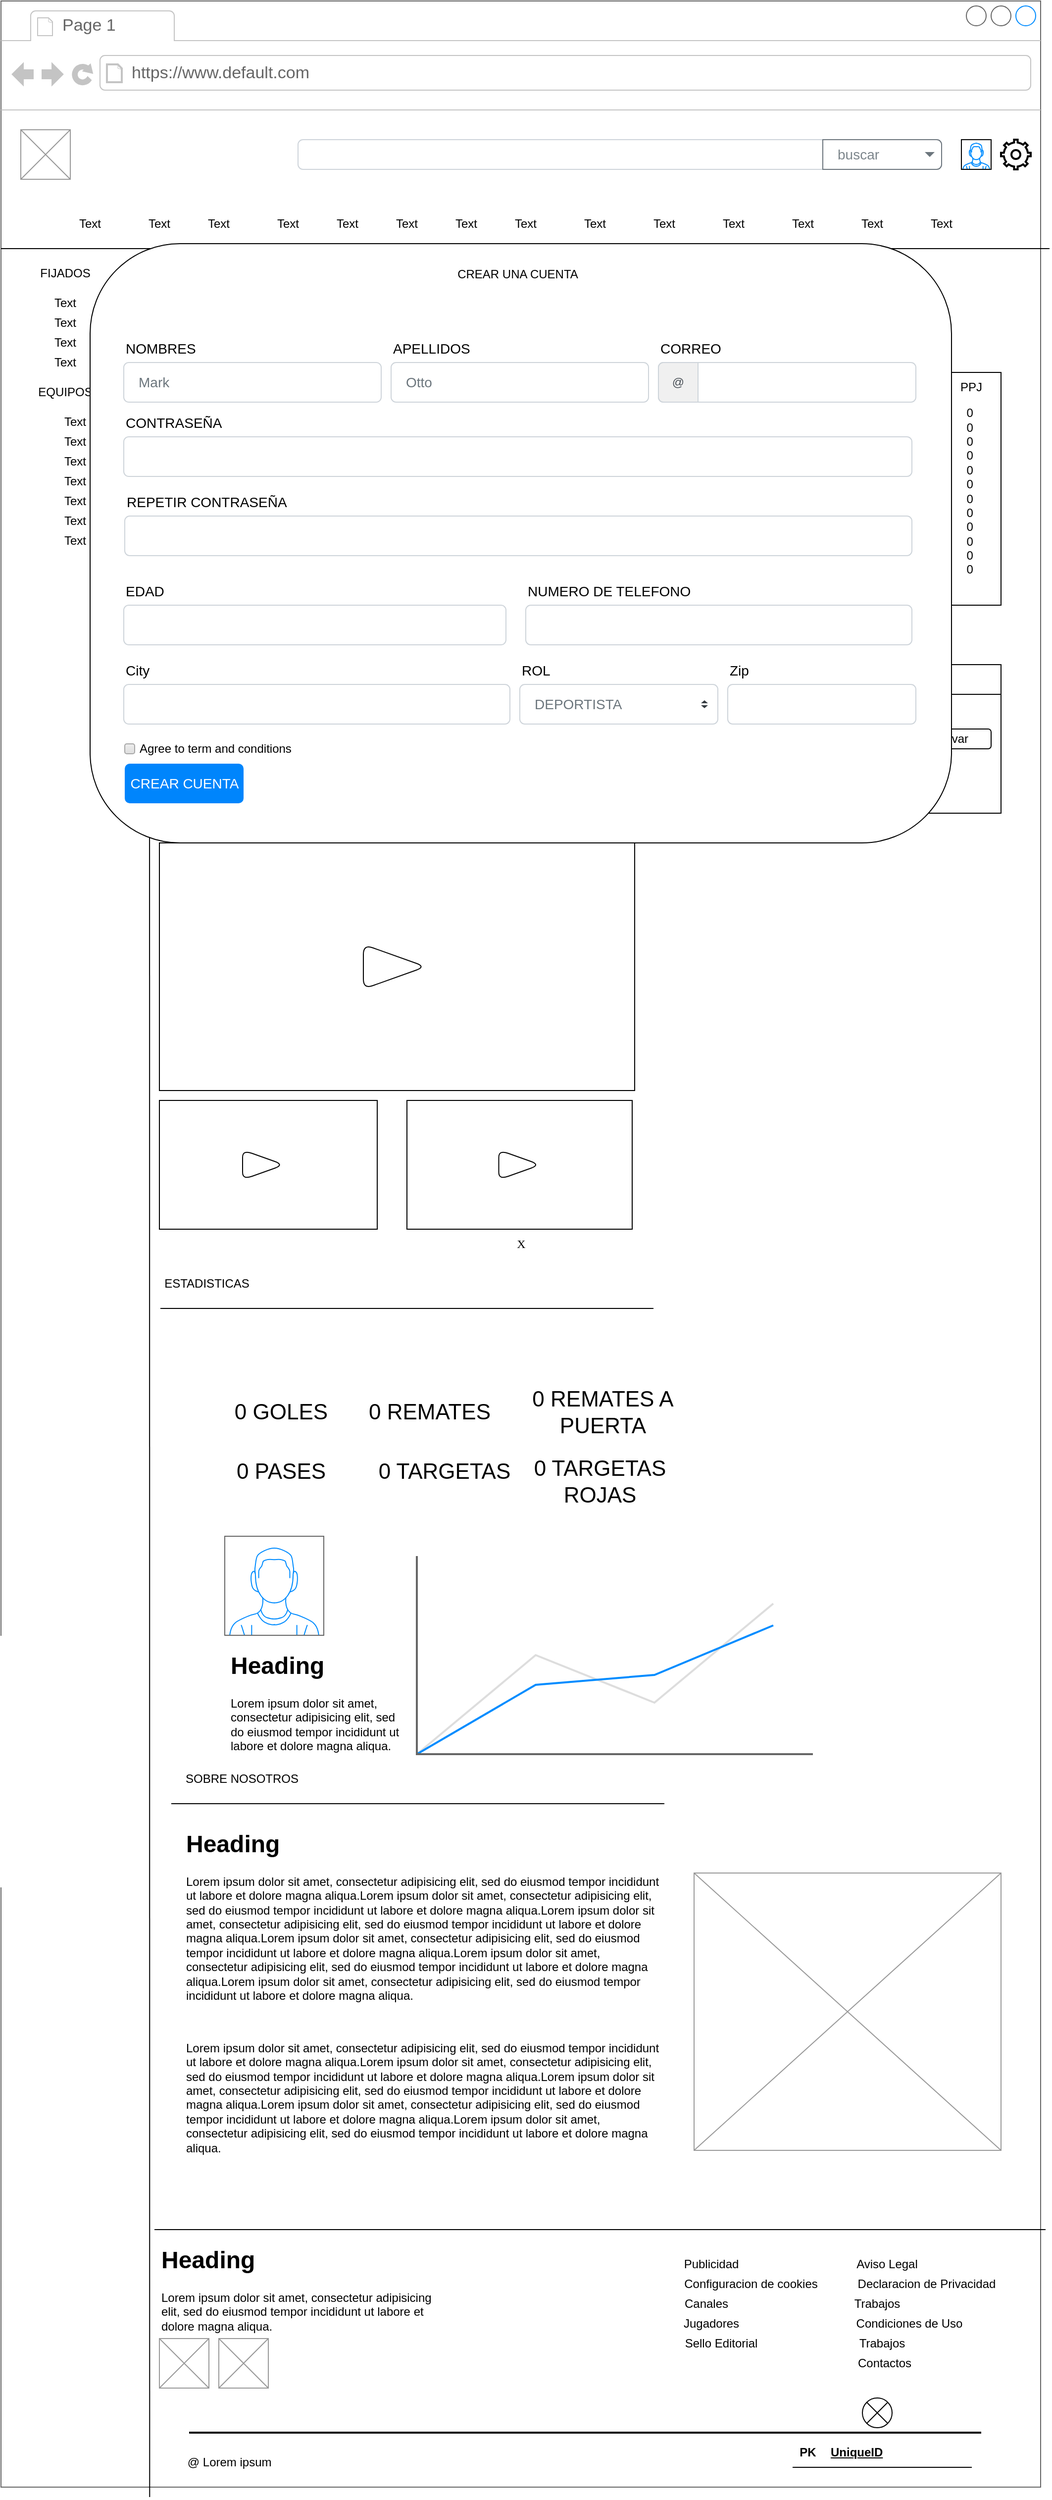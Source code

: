 <mxfile version="25.0.2">
  <diagram name="Page-1" id="2cc2dc42-3aac-f2a9-1cec-7a8b7cbee084">
    <mxGraphModel dx="1381" dy="872" grid="1" gridSize="10" guides="1" tooltips="1" connect="1" arrows="1" fold="1" page="1" pageScale="1" pageWidth="1100" pageHeight="850" background="#ffffff" math="0" shadow="0">
      <root>
        <mxCell id="0" />
        <mxCell id="1" parent="0" />
        <mxCell id="7026571954dc6520-1" value="X" style="strokeWidth=1;shadow=0;dashed=0;align=center;html=1;shape=mxgraph.mockup.containers.browserWindow;rSize=0;strokeColor=#666666;mainText=,;recursiveResize=0;rounded=0;labelBackgroundColor=none;fontFamily=Verdana;fontSize=12" parent="1" vertex="1">
          <mxGeometry x="25" y="90" width="1050" height="2510" as="geometry" />
        </mxCell>
        <mxCell id="7026571954dc6520-2" value="Page 1" style="strokeWidth=1;shadow=0;dashed=0;align=center;html=1;shape=mxgraph.mockup.containers.anchor;fontSize=17;fontColor=#666666;align=left;" parent="7026571954dc6520-1" vertex="1">
          <mxGeometry x="60" y="12" width="110" height="26" as="geometry" />
        </mxCell>
        <mxCell id="7026571954dc6520-3" value="https://www.default.com" style="strokeWidth=1;shadow=0;dashed=0;align=center;html=1;shape=mxgraph.mockup.containers.anchor;rSize=0;fontSize=17;fontColor=#666666;align=left;" parent="7026571954dc6520-1" vertex="1">
          <mxGeometry x="130" y="60" width="250" height="26" as="geometry" />
        </mxCell>
        <mxCell id="J-Y7H0dTVJ3gCG0rteRI-6" value="" style="verticalLabelPosition=bottom;shadow=0;dashed=0;align=center;html=1;verticalAlign=top;strokeWidth=1;shape=mxgraph.mockup.graphics.simpleIcon;strokeColor=#999999;" parent="7026571954dc6520-1" vertex="1">
          <mxGeometry x="20" y="130" width="50" height="50" as="geometry" />
        </mxCell>
        <mxCell id="J-Y7H0dTVJ3gCG0rteRI-8" value="" style="html=1;shadow=0;dashed=0;shape=mxgraph.bootstrap.rrect;rSize=5;strokeColor=#CED4DA;html=1;whiteSpace=wrap;fillColor=#FFFFFF;fontColor=#7D868C;align=left;spacing=15;spacingLeft=40;fontSize=14;" parent="7026571954dc6520-1" vertex="1">
          <mxGeometry x="300" y="140" width="650" height="30" as="geometry" />
        </mxCell>
        <mxCell id="J-Y7H0dTVJ3gCG0rteRI-9" value="buscar" style="html=1;shadow=0;dashed=0;shape=mxgraph.bootstrap.rightButton;strokeColor=#6C757D;gradientColor=inherit;fontColor=inherit;fillColor=inherit;rSize=5;perimeter=none;whiteSpace=wrap;resizeHeight=1;fontSize=14;align=left;spacing=15;" parent="J-Y7H0dTVJ3gCG0rteRI-8" vertex="1">
          <mxGeometry x="1" width="120" height="30" relative="1" as="geometry">
            <mxPoint x="-120" as="offset" />
          </mxGeometry>
        </mxCell>
        <mxCell id="J-Y7H0dTVJ3gCG0rteRI-10" value="" style="shape=triangle;direction=south;fillColor=#6C767D;strokeColor=none;perimeter=none;" parent="J-Y7H0dTVJ3gCG0rteRI-9" vertex="1">
          <mxGeometry x="1" y="0.5" width="10" height="5" relative="1" as="geometry">
            <mxPoint x="-17" y="-2.5" as="offset" />
          </mxGeometry>
        </mxCell>
        <mxCell id="J-Y7H0dTVJ3gCG0rteRI-11" value="" style="html=1;verticalLabelPosition=bottom;align=center;labelBackgroundColor=#ffffff;verticalAlign=top;strokeWidth=2;shadow=0;dashed=0;shape=mxgraph.ios7.icons.settings;" parent="7026571954dc6520-1" vertex="1">
          <mxGeometry x="1010" y="140" width="30" height="30" as="geometry" />
        </mxCell>
        <mxCell id="J-Y7H0dTVJ3gCG0rteRI-12" value="" style="verticalLabelPosition=bottom;shadow=0;dashed=0;align=center;html=1;verticalAlign=top;strokeWidth=1;shape=mxgraph.mockup.containers.userMale;strokeColor2=#008cff;gradientColor=none;" parent="7026571954dc6520-1" vertex="1">
          <mxGeometry x="970" y="140" width="30" height="30" as="geometry" />
        </mxCell>
        <mxCell id="J-Y7H0dTVJ3gCG0rteRI-13" value="Text" style="text;html=1;align=center;verticalAlign=middle;whiteSpace=wrap;rounded=0;" parent="7026571954dc6520-1" vertex="1">
          <mxGeometry x="60" y="210" width="60" height="30" as="geometry" />
        </mxCell>
        <mxCell id="J-Y7H0dTVJ3gCG0rteRI-14" value="" style="endArrow=none;html=1;rounded=0;exitX=0.999;exitY=0.244;exitDx=0;exitDy=0;exitPerimeter=0;" parent="7026571954dc6520-1" edge="1">
          <mxGeometry width="50" height="50" relative="1" as="geometry">
            <mxPoint x="1059" y="250" as="sourcePoint" />
            <mxPoint y="250" as="targetPoint" />
          </mxGeometry>
        </mxCell>
        <mxCell id="J-Y7H0dTVJ3gCG0rteRI-15" value="Text" style="text;html=1;align=center;verticalAlign=middle;whiteSpace=wrap;rounded=0;" parent="7026571954dc6520-1" vertex="1">
          <mxGeometry x="130" y="210" width="60" height="30" as="geometry" />
        </mxCell>
        <mxCell id="J-Y7H0dTVJ3gCG0rteRI-16" value="Text" style="text;html=1;align=center;verticalAlign=middle;whiteSpace=wrap;rounded=0;" parent="7026571954dc6520-1" vertex="1">
          <mxGeometry x="190" y="210" width="60" height="30" as="geometry" />
        </mxCell>
        <mxCell id="J-Y7H0dTVJ3gCG0rteRI-17" value="Text" style="text;html=1;align=center;verticalAlign=middle;whiteSpace=wrap;rounded=0;" parent="7026571954dc6520-1" vertex="1">
          <mxGeometry x="260" y="210" width="60" height="30" as="geometry" />
        </mxCell>
        <mxCell id="J-Y7H0dTVJ3gCG0rteRI-18" value="Text" style="text;html=1;align=center;verticalAlign=middle;whiteSpace=wrap;rounded=0;" parent="7026571954dc6520-1" vertex="1">
          <mxGeometry x="320" y="210" width="60" height="30" as="geometry" />
        </mxCell>
        <mxCell id="J-Y7H0dTVJ3gCG0rteRI-19" value="Text" style="text;html=1;align=center;verticalAlign=middle;whiteSpace=wrap;rounded=0;" parent="7026571954dc6520-1" vertex="1">
          <mxGeometry x="380" y="210" width="60" height="30" as="geometry" />
        </mxCell>
        <mxCell id="J-Y7H0dTVJ3gCG0rteRI-20" value="Text" style="text;html=1;align=center;verticalAlign=middle;whiteSpace=wrap;rounded=0;" parent="7026571954dc6520-1" vertex="1">
          <mxGeometry x="440" y="210" width="60" height="30" as="geometry" />
        </mxCell>
        <mxCell id="J-Y7H0dTVJ3gCG0rteRI-21" value="Text" style="text;html=1;align=center;verticalAlign=middle;whiteSpace=wrap;rounded=0;" parent="7026571954dc6520-1" vertex="1">
          <mxGeometry x="500" y="210" width="60" height="30" as="geometry" />
        </mxCell>
        <mxCell id="J-Y7H0dTVJ3gCG0rteRI-22" value="Text" style="text;html=1;align=center;verticalAlign=middle;whiteSpace=wrap;rounded=0;" parent="7026571954dc6520-1" vertex="1">
          <mxGeometry x="570" y="210" width="60" height="30" as="geometry" />
        </mxCell>
        <mxCell id="J-Y7H0dTVJ3gCG0rteRI-23" value="Text" style="text;html=1;align=center;verticalAlign=middle;whiteSpace=wrap;rounded=0;" parent="7026571954dc6520-1" vertex="1">
          <mxGeometry x="640" y="210" width="60" height="30" as="geometry" />
        </mxCell>
        <mxCell id="J-Y7H0dTVJ3gCG0rteRI-24" value="Text" style="text;html=1;align=center;verticalAlign=middle;whiteSpace=wrap;rounded=0;" parent="7026571954dc6520-1" vertex="1">
          <mxGeometry x="710" y="210" width="60" height="30" as="geometry" />
        </mxCell>
        <mxCell id="J-Y7H0dTVJ3gCG0rteRI-47" value="Text" style="text;html=1;align=center;verticalAlign=middle;whiteSpace=wrap;rounded=0;" parent="7026571954dc6520-1" vertex="1">
          <mxGeometry x="780" y="210" width="60" height="30" as="geometry" />
        </mxCell>
        <mxCell id="J-Y7H0dTVJ3gCG0rteRI-48" value="Text" style="text;html=1;align=center;verticalAlign=middle;whiteSpace=wrap;rounded=0;" parent="7026571954dc6520-1" vertex="1">
          <mxGeometry x="850" y="210" width="60" height="30" as="geometry" />
        </mxCell>
        <mxCell id="J-Y7H0dTVJ3gCG0rteRI-49" value="Text" style="text;html=1;align=center;verticalAlign=middle;whiteSpace=wrap;rounded=0;" parent="7026571954dc6520-1" vertex="1">
          <mxGeometry x="920" y="210" width="60" height="30" as="geometry" />
        </mxCell>
        <mxCell id="J-Y7H0dTVJ3gCG0rteRI-50" value="" style="endArrow=none;html=1;rounded=0;exitX=0.143;exitY=1.004;exitDx=0;exitDy=0;exitPerimeter=0;" parent="7026571954dc6520-1" source="7026571954dc6520-1" edge="1">
          <mxGeometry width="50" height="50" relative="1" as="geometry">
            <mxPoint x="160" y="840" as="sourcePoint" />
            <mxPoint x="150" y="250" as="targetPoint" />
          </mxGeometry>
        </mxCell>
        <mxCell id="J-Y7H0dTVJ3gCG0rteRI-51" value="EQUIPOS" style="text;html=1;align=center;verticalAlign=middle;whiteSpace=wrap;rounded=0;" parent="7026571954dc6520-1" vertex="1">
          <mxGeometry x="35" y="380" width="60" height="30" as="geometry" />
        </mxCell>
        <mxCell id="J-Y7H0dTVJ3gCG0rteRI-52" value="FIJADOS" style="text;html=1;align=center;verticalAlign=middle;whiteSpace=wrap;rounded=0;" parent="7026571954dc6520-1" vertex="1">
          <mxGeometry x="35" y="260" width="60" height="30" as="geometry" />
        </mxCell>
        <mxCell id="J-Y7H0dTVJ3gCG0rteRI-53" value="Text" style="text;html=1;align=center;verticalAlign=middle;whiteSpace=wrap;rounded=0;" parent="7026571954dc6520-1" vertex="1">
          <mxGeometry x="35" y="290" width="60" height="30" as="geometry" />
        </mxCell>
        <mxCell id="J-Y7H0dTVJ3gCG0rteRI-54" value="Text" style="text;html=1;align=center;verticalAlign=middle;whiteSpace=wrap;rounded=0;" parent="7026571954dc6520-1" vertex="1">
          <mxGeometry x="35" y="310" width="60" height="30" as="geometry" />
        </mxCell>
        <mxCell id="J-Y7H0dTVJ3gCG0rteRI-55" value="Text" style="text;html=1;align=center;verticalAlign=middle;whiteSpace=wrap;rounded=0;" parent="7026571954dc6520-1" vertex="1">
          <mxGeometry x="35" y="330" width="60" height="30" as="geometry" />
        </mxCell>
        <mxCell id="J-Y7H0dTVJ3gCG0rteRI-56" value="Text" style="text;html=1;align=center;verticalAlign=middle;whiteSpace=wrap;rounded=0;" parent="7026571954dc6520-1" vertex="1">
          <mxGeometry x="35" y="350" width="60" height="30" as="geometry" />
        </mxCell>
        <mxCell id="J-Y7H0dTVJ3gCG0rteRI-57" value="Text" style="text;html=1;align=center;verticalAlign=middle;whiteSpace=wrap;rounded=0;" parent="7026571954dc6520-1" vertex="1">
          <mxGeometry x="45" y="410" width="60" height="30" as="geometry" />
        </mxCell>
        <mxCell id="J-Y7H0dTVJ3gCG0rteRI-58" value="Text" style="text;html=1;align=center;verticalAlign=middle;whiteSpace=wrap;rounded=0;" parent="7026571954dc6520-1" vertex="1">
          <mxGeometry x="45" y="430" width="60" height="30" as="geometry" />
        </mxCell>
        <mxCell id="J-Y7H0dTVJ3gCG0rteRI-59" value="Text" style="text;html=1;align=center;verticalAlign=middle;whiteSpace=wrap;rounded=0;" parent="7026571954dc6520-1" vertex="1">
          <mxGeometry x="45" y="450" width="60" height="30" as="geometry" />
        </mxCell>
        <mxCell id="J-Y7H0dTVJ3gCG0rteRI-60" value="Text" style="text;html=1;align=center;verticalAlign=middle;whiteSpace=wrap;rounded=0;" parent="7026571954dc6520-1" vertex="1">
          <mxGeometry x="45" y="470" width="60" height="30" as="geometry" />
        </mxCell>
        <mxCell id="J-Y7H0dTVJ3gCG0rteRI-61" value="Text" style="text;html=1;align=center;verticalAlign=middle;whiteSpace=wrap;rounded=0;" parent="7026571954dc6520-1" vertex="1">
          <mxGeometry x="45" y="490" width="60" height="30" as="geometry" />
        </mxCell>
        <mxCell id="J-Y7H0dTVJ3gCG0rteRI-62" value="Text" style="text;html=1;align=center;verticalAlign=middle;whiteSpace=wrap;rounded=0;" parent="7026571954dc6520-1" vertex="1">
          <mxGeometry x="45" y="510" width="60" height="30" as="geometry" />
        </mxCell>
        <mxCell id="J-Y7H0dTVJ3gCG0rteRI-63" value="Text" style="text;html=1;align=center;verticalAlign=middle;whiteSpace=wrap;rounded=0;" parent="7026571954dc6520-1" vertex="1">
          <mxGeometry x="45" y="530" width="60" height="30" as="geometry" />
        </mxCell>
        <mxCell id="J-Y7H0dTVJ3gCG0rteRI-110" value="EN DIRECTO" style="strokeWidth=1;shadow=0;dashed=0;align=center;html=1;shape=mxgraph.mockup.forms.uRect;fontSize=17;fontColor=#666666;align=left;spacingLeft=5;strokeColor=#666666;" parent="7026571954dc6520-1" vertex="1">
          <mxGeometry x="260" y="260" width="120" height="30" as="geometry" />
        </mxCell>
        <mxCell id="J-Y7H0dTVJ3gCG0rteRI-111" value="INICIO" style="strokeWidth=1;shadow=0;dashed=0;align=center;html=1;shape=mxgraph.mockup.forms.uRect;fontSize=17;fontColor=#ffffff;align=left;spacingLeft=5;strokeColor=#008cff;fillColor=#008cff;" parent="7026571954dc6520-1" vertex="1">
          <mxGeometry x="160" y="260" width="90" height="30" as="geometry" />
        </mxCell>
        <mxCell id="J-Y7H0dTVJ3gCG0rteRI-112" value="FINALIZADOS" style="strokeWidth=1;shadow=0;dashed=0;align=center;html=1;shape=mxgraph.mockup.forms.uRect;fontSize=17;fontColor=#666666;align=left;spacingLeft=5;strokeColor=#666666;" parent="7026571954dc6520-1" vertex="1">
          <mxGeometry x="385" y="260" width="125" height="30" as="geometry" />
        </mxCell>
        <mxCell id="J-Y7H0dTVJ3gCG0rteRI-113" value="PROXIMOS" style="strokeWidth=1;shadow=0;dashed=0;align=center;html=1;shape=mxgraph.mockup.forms.uRect;fontSize=17;fontColor=#666666;align=left;spacingLeft=5;strokeColor=#666666;" parent="7026571954dc6520-1" vertex="1">
          <mxGeometry x="515" y="260" width="110" height="30" as="geometry" />
        </mxCell>
        <mxCell id="J-Y7H0dTVJ3gCG0rteRI-114" value="" style="verticalLabelPosition=bottom;shadow=0;dashed=0;align=center;html=1;verticalAlign=top;strokeWidth=1;shape=mxgraph.mockup.graphics.simpleIcon;strokeColor=#999999;" parent="7026571954dc6520-1" vertex="1">
          <mxGeometry x="160" y="340" width="300" height="200" as="geometry" />
        </mxCell>
        <mxCell id="J-Y7H0dTVJ3gCG0rteRI-115" value="" style="verticalLabelPosition=bottom;shadow=0;dashed=0;align=center;html=1;verticalAlign=top;strokeWidth=1;shape=mxgraph.mockup.graphics.simpleIcon;strokeColor=#999999;" parent="7026571954dc6520-1" vertex="1">
          <mxGeometry x="470" y="340" width="167.5" height="200" as="geometry" />
        </mxCell>
        <mxCell id="J-Y7H0dTVJ3gCG0rteRI-118" value="" style="verticalLabelPosition=bottom;shadow=0;dashed=0;align=center;html=1;verticalAlign=top;strokeWidth=1;shape=mxgraph.mockup.graphics.simpleIcon;strokeColor=#999999;" parent="7026571954dc6520-1" vertex="1">
          <mxGeometry x="160" y="550" width="155" height="200" as="geometry" />
        </mxCell>
        <mxCell id="J-Y7H0dTVJ3gCG0rteRI-119" value="" style="verticalLabelPosition=bottom;shadow=0;dashed=0;align=center;html=1;verticalAlign=top;strokeWidth=1;shape=mxgraph.mockup.graphics.simpleIcon;strokeColor=#999999;" parent="7026571954dc6520-1" vertex="1">
          <mxGeometry x="320" y="550" width="155" height="200" as="geometry" />
        </mxCell>
        <mxCell id="J-Y7H0dTVJ3gCG0rteRI-120" value="" style="verticalLabelPosition=bottom;shadow=0;dashed=0;align=center;html=1;verticalAlign=top;strokeWidth=1;shape=mxgraph.mockup.graphics.simpleIcon;strokeColor=#999999;" parent="7026571954dc6520-1" vertex="1">
          <mxGeometry x="482.5" y="550" width="155" height="200" as="geometry" />
        </mxCell>
        <mxCell id="J-Y7H0dTVJ3gCG0rteRI-121" value="" style="rounded=0;whiteSpace=wrap;html=1;" parent="7026571954dc6520-1" vertex="1">
          <mxGeometry x="660" y="375" width="350" height="235" as="geometry" />
        </mxCell>
        <mxCell id="J-Y7H0dTVJ3gCG0rteRI-122" value="TABLA DE POSICIONES" style="text;html=1;align=center;verticalAlign=middle;whiteSpace=wrap;rounded=0;" parent="7026571954dc6520-1" vertex="1">
          <mxGeometry x="660" y="300" width="150" height="30" as="geometry" />
        </mxCell>
        <mxCell id="J-Y7H0dTVJ3gCG0rteRI-125" value="INFANTIL" style="strokeColor=none;fillColor=none;rSize=5;perimeter=none;whiteSpace=wrap;resizeWidth=1;align=center;spacing=20;fontSize=14;fontColor=#0085FC;" parent="7026571954dc6520-1" vertex="1">
          <mxGeometry x="820" y="335" width="65" height="40" as="geometry" />
        </mxCell>
        <mxCell id="J-Y7H0dTVJ3gCG0rteRI-124" value="MASTER" style="strokeColor=none;fillColor=none;rSize=5;perimeter=none;whiteSpace=wrap;resizeWidth=1;align=center;spacing=20;fontSize=14;fontColor=#0085FC;" parent="7026571954dc6520-1" vertex="1">
          <mxGeometry x="745" y="335" width="75" height="40" as="geometry" />
        </mxCell>
        <mxCell id="J-Y7H0dTVJ3gCG0rteRI-123" value="JUNIOR" style="html=1;shadow=0;dashed=0;shape=mxgraph.bootstrap.tabTop;strokeColor=#DFDFDF;fillColor=#ffffff;rSize=5;perimeter=none;whiteSpace=wrap;resizeWidth=1;align=center;spacing=20;fontSize=14;fontColor=#4B5259;" parent="7026571954dc6520-1" vertex="1">
          <mxGeometry x="660" y="335" width="80" height="40" as="geometry" />
        </mxCell>
        <mxCell id="J-Y7H0dTVJ3gCG0rteRI-128" value="&lt;ol&gt;&lt;li&gt;&amp;nbsp; &amp;nbsp; &amp;nbsp; &amp;nbsp; &amp;nbsp; &amp;nbsp; &amp;nbsp; &amp;nbsp; &amp;nbsp; &amp;nbsp; &amp;nbsp; &amp;nbsp; &amp;nbsp; &amp;nbsp; &amp;nbsp; &amp;nbsp; &amp;nbsp; Value 1&amp;nbsp; &amp;nbsp; &amp;nbsp; &amp;nbsp; &amp;nbsp; &amp;nbsp; &amp;nbsp; &amp;nbsp;0&amp;nbsp; &amp;nbsp; &amp;nbsp; &amp;nbsp; &amp;nbsp; &amp;nbsp; &amp;nbsp; &amp;nbsp; &amp;nbsp; &amp;nbsp;0&amp;nbsp;&amp;nbsp;&lt;/li&gt;&lt;li&gt;&amp;nbsp; &amp;nbsp; &amp;nbsp; &amp;nbsp; &amp;nbsp; &amp;nbsp; &amp;nbsp; &amp;nbsp; &amp;nbsp; &amp;nbsp; &amp;nbsp; &amp;nbsp; &amp;nbsp; &amp;nbsp; &amp;nbsp; &amp;nbsp; &amp;nbsp; Value 1&amp;nbsp; &amp;nbsp; &amp;nbsp; &amp;nbsp; &amp;nbsp; &amp;nbsp; &amp;nbsp; &amp;nbsp;0&amp;nbsp; &amp;nbsp; &amp;nbsp; &amp;nbsp; &amp;nbsp; &amp;nbsp; &amp;nbsp; &amp;nbsp; &amp;nbsp; &amp;nbsp;0&lt;br&gt;&lt;/li&gt;&lt;li&gt;&amp;nbsp; &amp;nbsp; &amp;nbsp; &amp;nbsp; &amp;nbsp; &amp;nbsp; &amp;nbsp; &amp;nbsp; &amp;nbsp; &amp;nbsp; &amp;nbsp; &amp;nbsp; &amp;nbsp; &amp;nbsp; &amp;nbsp; &amp;nbsp; &amp;nbsp; Value 1&amp;nbsp; &amp;nbsp; &amp;nbsp; &amp;nbsp; &amp;nbsp; &amp;nbsp; &amp;nbsp; &amp;nbsp;0&amp;nbsp; &amp;nbsp; &amp;nbsp; &amp;nbsp; &amp;nbsp; &amp;nbsp; &amp;nbsp; &amp;nbsp; &amp;nbsp; &amp;nbsp;0&lt;br&gt;&lt;/li&gt;&lt;li&gt;&amp;nbsp; &amp;nbsp; &amp;nbsp; &amp;nbsp; &amp;nbsp; &amp;nbsp; &amp;nbsp; &amp;nbsp; &amp;nbsp; &amp;nbsp; &amp;nbsp; &amp;nbsp; &amp;nbsp; &amp;nbsp; &amp;nbsp; &amp;nbsp; &amp;nbsp; Value 1&amp;nbsp; &amp;nbsp; &amp;nbsp; &amp;nbsp; &amp;nbsp; &amp;nbsp; &amp;nbsp; &amp;nbsp;0&amp;nbsp; &amp;nbsp; &amp;nbsp; &amp;nbsp; &amp;nbsp; &amp;nbsp; &amp;nbsp; &amp;nbsp; &amp;nbsp; &amp;nbsp;0&lt;br&gt;&lt;/li&gt;&lt;li&gt;&amp;nbsp; &amp;nbsp; &amp;nbsp; &amp;nbsp; &amp;nbsp; &amp;nbsp; &amp;nbsp; &amp;nbsp; &amp;nbsp; &amp;nbsp; &amp;nbsp; &amp;nbsp; &amp;nbsp; &amp;nbsp; &amp;nbsp; &amp;nbsp; &amp;nbsp; Value 1&amp;nbsp; &amp;nbsp; &amp;nbsp; &amp;nbsp; &amp;nbsp; &amp;nbsp; &amp;nbsp; &amp;nbsp;0&amp;nbsp; &amp;nbsp; &amp;nbsp; &amp;nbsp; &amp;nbsp; &amp;nbsp; &amp;nbsp; &amp;nbsp; &amp;nbsp; &amp;nbsp;0&lt;br&gt;&lt;/li&gt;&lt;li&gt;&amp;nbsp; &amp;nbsp; &amp;nbsp; &amp;nbsp; &amp;nbsp; &amp;nbsp; &amp;nbsp; &amp;nbsp; &amp;nbsp; &amp;nbsp; &amp;nbsp; &amp;nbsp; &amp;nbsp; &amp;nbsp; &amp;nbsp; &amp;nbsp; &amp;nbsp; Value 1&amp;nbsp; &amp;nbsp; &amp;nbsp; &amp;nbsp; &amp;nbsp; &amp;nbsp; &amp;nbsp; &amp;nbsp;0&amp;nbsp; &amp;nbsp; &amp;nbsp; &amp;nbsp; &amp;nbsp; &amp;nbsp; &amp;nbsp; &amp;nbsp; &amp;nbsp; &amp;nbsp;0&lt;br&gt;&lt;/li&gt;&lt;li&gt;&amp;nbsp; &amp;nbsp; &amp;nbsp; &amp;nbsp; &amp;nbsp; &amp;nbsp; &amp;nbsp; &amp;nbsp; &amp;nbsp; &amp;nbsp; &amp;nbsp; &amp;nbsp; &amp;nbsp; &amp;nbsp; &amp;nbsp; &amp;nbsp; &amp;nbsp; Value 1&amp;nbsp; &amp;nbsp; &amp;nbsp; &amp;nbsp; &amp;nbsp; &amp;nbsp; &amp;nbsp; &amp;nbsp;0&amp;nbsp; &amp;nbsp; &amp;nbsp; &amp;nbsp; &amp;nbsp; &amp;nbsp; &amp;nbsp; &amp;nbsp; &amp;nbsp; &amp;nbsp;0&lt;br&gt;&lt;/li&gt;&lt;li&gt;&amp;nbsp; &amp;nbsp; &amp;nbsp; &amp;nbsp; &amp;nbsp; &amp;nbsp; &amp;nbsp; &amp;nbsp; &amp;nbsp; &amp;nbsp; &amp;nbsp; &amp;nbsp; &amp;nbsp; &amp;nbsp; &amp;nbsp; &amp;nbsp; &amp;nbsp; Value 1&amp;nbsp; &amp;nbsp; &amp;nbsp; &amp;nbsp; &amp;nbsp; &amp;nbsp; &amp;nbsp; &amp;nbsp;0&amp;nbsp; &amp;nbsp; &amp;nbsp; &amp;nbsp; &amp;nbsp; &amp;nbsp; &amp;nbsp; &amp;nbsp; &amp;nbsp; &amp;nbsp;0&lt;br&gt;&lt;/li&gt;&lt;li&gt;&amp;nbsp; &amp;nbsp; &amp;nbsp; &amp;nbsp; &amp;nbsp; &amp;nbsp; &amp;nbsp; &amp;nbsp; &amp;nbsp; &amp;nbsp; &amp;nbsp; &amp;nbsp; &amp;nbsp; &amp;nbsp; &amp;nbsp; &amp;nbsp; &amp;nbsp; Value 1&amp;nbsp; &amp;nbsp; &amp;nbsp; &amp;nbsp; &amp;nbsp; &amp;nbsp; &amp;nbsp; &amp;nbsp;0&amp;nbsp; &amp;nbsp; &amp;nbsp; &amp;nbsp; &amp;nbsp; &amp;nbsp; &amp;nbsp; &amp;nbsp; &amp;nbsp; &amp;nbsp;0&lt;br&gt;&lt;/li&gt;&lt;li&gt;&amp;nbsp; &amp;nbsp; &amp;nbsp; &amp;nbsp; &amp;nbsp; &amp;nbsp; &amp;nbsp; &amp;nbsp; &amp;nbsp; &amp;nbsp; &amp;nbsp; &amp;nbsp; &amp;nbsp; &amp;nbsp; &amp;nbsp; &amp;nbsp; &amp;nbsp; Value 1&amp;nbsp; &amp;nbsp; &amp;nbsp; &amp;nbsp; &amp;nbsp; &amp;nbsp; &amp;nbsp; &amp;nbsp;0&amp;nbsp; &amp;nbsp; &amp;nbsp; &amp;nbsp; &amp;nbsp; &amp;nbsp; &amp;nbsp; &amp;nbsp; &amp;nbsp; &amp;nbsp;0&lt;br&gt;&lt;/li&gt;&lt;li&gt;&amp;nbsp; &amp;nbsp; &amp;nbsp; &amp;nbsp; &amp;nbsp; &amp;nbsp; &amp;nbsp; &amp;nbsp; &amp;nbsp; &amp;nbsp; &amp;nbsp; &amp;nbsp; &amp;nbsp; &amp;nbsp; &amp;nbsp; &amp;nbsp; &amp;nbsp; Value 1&amp;nbsp; &amp;nbsp; &amp;nbsp; &amp;nbsp; &amp;nbsp; &amp;nbsp; &amp;nbsp; &amp;nbsp;0&amp;nbsp; &amp;nbsp; &amp;nbsp; &amp;nbsp; &amp;nbsp; &amp;nbsp; &amp;nbsp; &amp;nbsp; &amp;nbsp; &amp;nbsp;0&lt;br&gt;&lt;/li&gt;&lt;li&gt;&amp;nbsp; &amp;nbsp; &amp;nbsp; &amp;nbsp; &amp;nbsp; &amp;nbsp; &amp;nbsp; &amp;nbsp; &amp;nbsp; &amp;nbsp; &amp;nbsp; &amp;nbsp; &amp;nbsp; &amp;nbsp; &amp;nbsp; &amp;nbsp; &amp;nbsp; Value 1&amp;nbsp; &amp;nbsp; &amp;nbsp; &amp;nbsp; &amp;nbsp; &amp;nbsp; &amp;nbsp; &amp;nbsp;0&amp;nbsp; &amp;nbsp; &amp;nbsp; &amp;nbsp; &amp;nbsp; &amp;nbsp; &amp;nbsp; &amp;nbsp; &amp;nbsp; &amp;nbsp;0&lt;br&gt;&lt;/li&gt;&lt;/ol&gt;" style="text;strokeColor=none;fillColor=none;html=1;whiteSpace=wrap;verticalAlign=middle;overflow=hidden;" parent="7026571954dc6520-1" vertex="1">
          <mxGeometry x="660" y="380" width="340" height="230" as="geometry" />
        </mxCell>
        <mxCell id="J-Y7H0dTVJ3gCG0rteRI-129" value="POSICION" style="text;html=1;align=center;verticalAlign=middle;whiteSpace=wrap;rounded=0;" parent="7026571954dc6520-1" vertex="1">
          <mxGeometry x="670" y="375" width="60" height="30" as="geometry" />
        </mxCell>
        <mxCell id="J-Y7H0dTVJ3gCG0rteRI-130" value="EQUIPO" style="text;html=1;align=center;verticalAlign=middle;whiteSpace=wrap;rounded=0;" parent="7026571954dc6520-1" vertex="1">
          <mxGeometry x="805" y="375" width="60" height="30" as="geometry" />
        </mxCell>
        <mxCell id="J-Y7H0dTVJ3gCG0rteRI-131" value="PTS" style="text;html=1;align=center;verticalAlign=middle;whiteSpace=wrap;rounded=0;" parent="7026571954dc6520-1" vertex="1">
          <mxGeometry x="885" y="375" width="60" height="30" as="geometry" />
        </mxCell>
        <mxCell id="J-Y7H0dTVJ3gCG0rteRI-132" value="PPJ" style="text;html=1;align=center;verticalAlign=middle;whiteSpace=wrap;rounded=0;" parent="7026571954dc6520-1" vertex="1">
          <mxGeometry x="950" y="375" width="60" height="30" as="geometry" />
        </mxCell>
        <mxCell id="J-Y7H0dTVJ3gCG0rteRI-133" value="" style="rounded=1;whiteSpace=wrap;html=1;" parent="7026571954dc6520-1" vertex="1">
          <mxGeometry x="160" y="465" width="170" height="45" as="geometry" />
        </mxCell>
        <mxCell id="J-Y7H0dTVJ3gCG0rteRI-136" value="&lt;h1 style=&quot;margin-top: 0px;&quot;&gt;&lt;br&gt;&lt;/h1&gt;" style="text;html=1;whiteSpace=wrap;overflow=hidden;rounded=0;" parent="7026571954dc6520-1" vertex="1">
          <mxGeometry x="160" y="465" width="180" height="120" as="geometry" />
        </mxCell>
        <mxCell id="J-Y7H0dTVJ3gCG0rteRI-137" value="TextTextTextTextTextText" style="text;html=1;align=center;verticalAlign=middle;whiteSpace=wrap;rounded=0;" parent="7026571954dc6520-1" vertex="1">
          <mxGeometry x="205" y="475" width="60" height="30" as="geometry" />
        </mxCell>
        <mxCell id="J-Y7H0dTVJ3gCG0rteRI-141" value="" style="rounded=1;whiteSpace=wrap;html=1;" parent="7026571954dc6520-1" vertex="1">
          <mxGeometry x="160" y="710" width="120" height="40" as="geometry" />
        </mxCell>
        <mxCell id="J-Y7H0dTVJ3gCG0rteRI-142" value="Text&lt;span style=&quot;text-wrap: nowrap; color: rgba(0, 0, 0, 0); font-family: monospace; font-size: 0px; text-align: start;&quot;&gt;%3CmxGraphModel%3E%3Croot%3E%3CmxCell%20id%3D%220%22%2F%3E%3CmxCell%20id%3D%221%22%20parent%3D%220%22%2F%3E%3CmxCell%20id%3D%222%22%20value%3D%22%26lt%3Bh1%20style%3D%26quot%3Bmargin-top%3A%200px%3B%26quot%3B%26gt%3B%26lt%3Bbr%26gt%3B%26lt%3B%2Fh1%26gt%3B%22%20style%3D%22text%3Bhtml%3D1%3BwhiteSpace%3Dwrap%3Boverflow%3Dhidden%3Brounded%3D0%3B%22%20vertex%3D%221%22%20parent%3D%221%22%3E%3CmxGeometry%20x%3D%22210%22%20y%3D%22570%22%20width%3D%22180%22%20height%3D%22120%22%20as%3D%22geometry%22%2F%3E%3C%2FmxCell%3E%3C%2Froot%3E%3C%2FmxGraphModel%3E&lt;/span&gt;Text&lt;span style=&quot;text-wrap: nowrap; color: rgba(0, 0, 0, 0); font-family: monospace; font-size: 0px; text-align: start;&quot;&gt;%3CmxGraphModel%3E%3Croot%3E%3CmxCell%20id%3D%220%22%2F%3E%3CmxCell%20id%3D%221%22%20parent%3D%220%22%2F%3E%3CmxCell%20id%3D%222%22%20value%3D%22%26lt%3Bh1%20style%3D%26quot%3Bmargin-top%3A%200px%3B%26quot%3B%26gt%3B%26lt%3Bbr%26gt%3B%26lt%3B%2Fh1%26gt%3B%22%20style%3D%22text%3Bhtml%3D1%3BwhiteSpace%3Dwrap%3Boverflow%3Dhidden%3Brounded%3D0%3B%22%20vertex%3D%221%22%20parent%3D%221%22%3E%3CmxGeometry%20x%3D%22210%22%20y%3D%22570%22%20width%3D%22180%22%20height%3D%22120%22%20as%3D%22geometry%22%2F%3E%3C%2FmxCell%3E%3C%2Froot%3E%3C%2FmxGraphModel%3E&lt;/span&gt;Text&lt;span style=&quot;text-wrap: nowrap; color: rgba(0, 0, 0, 0); font-family: monospace; font-size: 0px; text-align: start;&quot;&gt;%3CmxGraphModel%3E%3Croot%3E%3CmxCell%20id%3D%220%22%2F%3E%3CmxCell%20id%3D%221%22%20parent%3D%220%22%2F%3E%3CmxCell%20id%3D%222%22%20value%3D%22%26lt%3Bh1%20style%3D%26quot%3Bmargin-top%3A%200px%3B%26quot%3B%26gt%3B%26lt%3Bbr%26gt%3B%26lt%3B%2Fh1%26gt%3B%22%20style%3D%22text%3Bhtml%3D1%3BwhiteSpace%3Dwrap%3Boverflow%3Dhidden%3Brounded%3D0%3B%22%20vertex%3D%221%22%20parent%3D%221%22%3E%3CmxGeometry%20x%3D%22210%22%20y%3D%22570%22%20width%3D%22180%22%20height%3D%22120%22%20as%3D%22geometry%22%2F%3E%3C%2FmxCell%3E%3C%2Froot%3E%3C%2FmxGraphModel%3E&lt;/span&gt;Text&lt;span style=&quot;text-wrap: nowrap; color: rgba(0, 0, 0, 0); font-family: monospace; font-size: 0px; text-align: start;&quot;&gt;%3CmxGraphModel%3E%3Croot%3E%3CmxCell%20id%3D%220%22%2F%3E%3CmxCell%20id%3D%221%22%20parent%3D%220%22%2F%3E%3CmxCell%20id%3D%222%22%20value%3D%22%26lt%3Bh1%20style%3D%26quot%3Bmargin-top%3A%200px%3B%26quot%3B%26gt%3B%26lt%3Bbr%26gt%3B%26lt%3B%2Fh1%26gt%3B%22%20style%3D%22text%3Bhtml%3D1%3BwhiteSpace%3Dwrap%3Boverflow%3Dhidden%3Brounded%3D0%3B%22%20vertex%3D%221%22%20parent%3D%221%22%3E%3CmxGeometry%20x%3D%22210%22%20y%3D%22570%22%20width%3D%22180%22%20height%3D%22120%22%20as%3D%22geometry%22%2F%3E%3C%2FmxCell%3E%3C%2Froot%3E%3C%2FmxGraphModel%3E&lt;/span&gt;" style="text;html=1;align=center;verticalAlign=middle;whiteSpace=wrap;rounded=0;" parent="7026571954dc6520-1" vertex="1">
          <mxGeometry x="185" y="715" width="60" height="30" as="geometry" />
        </mxCell>
        <mxCell id="J-Y7H0dTVJ3gCG0rteRI-143" value="" style="rounded=1;whiteSpace=wrap;html=1;" parent="7026571954dc6520-1" vertex="1">
          <mxGeometry x="320" y="710" width="120" height="40" as="geometry" />
        </mxCell>
        <mxCell id="J-Y7H0dTVJ3gCG0rteRI-144" value="Text&lt;span style=&quot;text-wrap: nowrap; color: rgba(0, 0, 0, 0); font-family: monospace; font-size: 0px; text-align: start;&quot;&gt;%3CmxGraphModel%3E%3Croot%3E%3CmxCell%20id%3D%220%22%2F%3E%3CmxCell%20id%3D%221%22%20parent%3D%220%22%2F%3E%3CmxCell%20id%3D%222%22%20value%3D%22%26lt%3Bh1%20style%3D%26quot%3Bmargin-top%3A%200px%3B%26quot%3B%26gt%3B%26lt%3Bbr%26gt%3B%26lt%3B%2Fh1%26gt%3B%22%20style%3D%22text%3Bhtml%3D1%3BwhiteSpace%3Dwrap%3Boverflow%3Dhidden%3Brounded%3D0%3B%22%20vertex%3D%221%22%20parent%3D%221%22%3E%3CmxGeometry%20x%3D%22210%22%20y%3D%22570%22%20width%3D%22180%22%20height%3D%22120%22%20as%3D%22geometry%22%2F%3E%3C%2FmxCell%3E%3C%2Froot%3E%3C%2FmxGraphModel%3E&lt;/span&gt;Text&lt;span style=&quot;text-wrap: nowrap; color: rgba(0, 0, 0, 0); font-family: monospace; font-size: 0px; text-align: start;&quot;&gt;%3CmxGraphModel%3E%3Croot%3E%3CmxCell%20id%3D%220%22%2F%3E%3CmxCell%20id%3D%221%22%20parent%3D%220%22%2F%3E%3CmxCell%20id%3D%222%22%20value%3D%22%26lt%3Bh1%20style%3D%26quot%3Bmargin-top%3A%200px%3B%26quot%3B%26gt%3B%26lt%3Bbr%26gt%3B%26lt%3B%2Fh1%26gt%3B%22%20style%3D%22text%3Bhtml%3D1%3BwhiteSpace%3Dwrap%3Boverflow%3Dhidden%3Brounded%3D0%3B%22%20vertex%3D%221%22%20parent%3D%221%22%3E%3CmxGeometry%20x%3D%22210%22%20y%3D%22570%22%20width%3D%22180%22%20height%3D%22120%22%20as%3D%22geometry%22%2F%3E%3C%2FmxCell%3E%3C%2Froot%3E%3C%2FmxGraphModel%3E&lt;/span&gt;Text&lt;span style=&quot;text-wrap: nowrap; color: rgba(0, 0, 0, 0); font-family: monospace; font-size: 0px; text-align: start;&quot;&gt;%3CmxGraphModel%3E%3Croot%3E%3CmxCell%20id%3D%220%22%2F%3E%3CmxCell%20id%3D%221%22%20parent%3D%220%22%2F%3E%3CmxCell%20id%3D%222%22%20value%3D%22%26lt%3Bh1%20style%3D%26quot%3Bmargin-top%3A%200px%3B%26quot%3B%26gt%3B%26lt%3Bbr%26gt%3B%26lt%3B%2Fh1%26gt%3B%22%20style%3D%22text%3Bhtml%3D1%3BwhiteSpace%3Dwrap%3Boverflow%3Dhidden%3Brounded%3D0%3B%22%20vertex%3D%221%22%20parent%3D%221%22%3E%3CmxGeometry%20x%3D%22210%22%20y%3D%22570%22%20width%3D%22180%22%20height%3D%22120%22%20as%3D%22geometry%22%2F%3E%3C%2FmxCell%3E%3C%2Froot%3E%3C%2FmxGraphModel%3E&lt;/span&gt;Text&lt;span style=&quot;text-wrap: nowrap; color: rgba(0, 0, 0, 0); font-family: monospace; font-size: 0px; text-align: start;&quot;&gt;%3CmxGraphModel%3E%3Croot%3E%3CmxCell%20id%3D%220%22%2F%3E%3CmxCell%20id%3D%221%22%20parent%3D%220%22%2F%3E%3CmxCell%20id%3D%222%22%20value%3D%22%26lt%3Bh1%20style%3D%26quot%3Bmargin-top%3A%200px%3B%26quot%3B%26gt%3B%26lt%3Bbr%26gt%3B%26lt%3B%2Fh1%26gt%3B%22%20style%3D%22text%3Bhtml%3D1%3BwhiteSpace%3Dwrap%3Boverflow%3Dhidden%3Brounded%3D0%3B%22%20vertex%3D%221%22%20parent%3D%221%22%3E%3CmxGeometry%20x%3D%22210%22%20y%3D%22570%22%20width%3D%22180%22%20height%3D%22120%22%20as%3D%22geometry%22%2F%3E%3C%2FmxCell%3E%3C%2Froot%3E%3C%2FmxGraphModel%3E&lt;/span&gt;" style="text;html=1;align=center;verticalAlign=middle;whiteSpace=wrap;rounded=0;" parent="7026571954dc6520-1" vertex="1">
          <mxGeometry x="345" y="715" width="60" height="30" as="geometry" />
        </mxCell>
        <mxCell id="J-Y7H0dTVJ3gCG0rteRI-145" value="" style="rounded=1;whiteSpace=wrap;html=1;" parent="7026571954dc6520-1" vertex="1">
          <mxGeometry x="482.5" y="710" width="120" height="40" as="geometry" />
        </mxCell>
        <mxCell id="J-Y7H0dTVJ3gCG0rteRI-146" value="Text&lt;span style=&quot;text-wrap: nowrap; color: rgba(0, 0, 0, 0); font-family: monospace; font-size: 0px; text-align: start;&quot;&gt;%3CmxGraphModel%3E%3Croot%3E%3CmxCell%20id%3D%220%22%2F%3E%3CmxCell%20id%3D%221%22%20parent%3D%220%22%2F%3E%3CmxCell%20id%3D%222%22%20value%3D%22%26lt%3Bh1%20style%3D%26quot%3Bmargin-top%3A%200px%3B%26quot%3B%26gt%3B%26lt%3Bbr%26gt%3B%26lt%3B%2Fh1%26gt%3B%22%20style%3D%22text%3Bhtml%3D1%3BwhiteSpace%3Dwrap%3Boverflow%3Dhidden%3Brounded%3D0%3B%22%20vertex%3D%221%22%20parent%3D%221%22%3E%3CmxGeometry%20x%3D%22210%22%20y%3D%22570%22%20width%3D%22180%22%20height%3D%22120%22%20as%3D%22geometry%22%2F%3E%3C%2FmxCell%3E%3C%2Froot%3E%3C%2FmxGraphModel%3E&lt;/span&gt;Text&lt;span style=&quot;text-wrap: nowrap; color: rgba(0, 0, 0, 0); font-family: monospace; font-size: 0px; text-align: start;&quot;&gt;%3CmxGraphModel%3E%3Croot%3E%3CmxCell%20id%3D%220%22%2F%3E%3CmxCell%20id%3D%221%22%20parent%3D%220%22%2F%3E%3CmxCell%20id%3D%222%22%20value%3D%22%26lt%3Bh1%20style%3D%26quot%3Bmargin-top%3A%200px%3B%26quot%3B%26gt%3B%26lt%3Bbr%26gt%3B%26lt%3B%2Fh1%26gt%3B%22%20style%3D%22text%3Bhtml%3D1%3BwhiteSpace%3Dwrap%3Boverflow%3Dhidden%3Brounded%3D0%3B%22%20vertex%3D%221%22%20parent%3D%221%22%3E%3CmxGeometry%20x%3D%22210%22%20y%3D%22570%22%20width%3D%22180%22%20height%3D%22120%22%20as%3D%22geometry%22%2F%3E%3C%2FmxCell%3E%3C%2Froot%3E%3C%2FmxGraphModel%3E&lt;/span&gt;Text&lt;span style=&quot;text-wrap: nowrap; color: rgba(0, 0, 0, 0); font-family: monospace; font-size: 0px; text-align: start;&quot;&gt;%3CmxGraphModel%3E%3Croot%3E%3CmxCell%20id%3D%220%22%2F%3E%3CmxCell%20id%3D%221%22%20parent%3D%220%22%2F%3E%3CmxCell%20id%3D%222%22%20value%3D%22%26lt%3Bh1%20style%3D%26quot%3Bmargin-top%3A%200px%3B%26quot%3B%26gt%3B%26lt%3Bbr%26gt%3B%26lt%3B%2Fh1%26gt%3B%22%20style%3D%22text%3Bhtml%3D1%3BwhiteSpace%3Dwrap%3Boverflow%3Dhidden%3Brounded%3D0%3B%22%20vertex%3D%221%22%20parent%3D%221%22%3E%3CmxGeometry%20x%3D%22210%22%20y%3D%22570%22%20width%3D%22180%22%20height%3D%22120%22%20as%3D%22geometry%22%2F%3E%3C%2FmxCell%3E%3C%2Froot%3E%3C%2FmxGraphModel%3E&lt;/span&gt;Text&lt;span style=&quot;text-wrap: nowrap; color: rgba(0, 0, 0, 0); font-family: monospace; font-size: 0px; text-align: start;&quot;&gt;%3CmxGraphModel%3E%3Croot%3E%3CmxCell%20id%3D%220%22%2F%3E%3CmxCell%20id%3D%221%22%20parent%3D%220%22%2F%3E%3CmxCell%20id%3D%222%22%20value%3D%22%26lt%3Bh1%20style%3D%26quot%3Bmargin-top%3A%200px%3B%26quot%3B%26gt%3B%26lt%3Bbr%26gt%3B%26lt%3B%2Fh1%26gt%3B%22%20style%3D%22text%3Bhtml%3D1%3BwhiteSpace%3Dwrap%3Boverflow%3Dhidden%3Brounded%3D0%3B%22%20vertex%3D%221%22%20parent%3D%221%22%3E%3CmxGeometry%20x%3D%22210%22%20y%3D%22570%22%20width%3D%22180%22%20height%3D%22120%22%20as%3D%22geometry%22%2F%3E%3C%2FmxCell%3E%3C%2Froot%3E%3C%2FmxGraphModel%3E&lt;/span&gt;" style="text;html=1;align=center;verticalAlign=middle;whiteSpace=wrap;rounded=0;" parent="7026571954dc6520-1" vertex="1">
          <mxGeometry x="507.5" y="715" width="60" height="30" as="geometry" />
        </mxCell>
        <mxCell id="J-Y7H0dTVJ3gCG0rteRI-147" value="" style="rounded=1;whiteSpace=wrap;html=1;" parent="7026571954dc6520-1" vertex="1">
          <mxGeometry x="470" y="500" width="120" height="40" as="geometry" />
        </mxCell>
        <mxCell id="J-Y7H0dTVJ3gCG0rteRI-148" value="Text&lt;span style=&quot;text-wrap: nowrap; color: rgba(0, 0, 0, 0); font-family: monospace; font-size: 0px; text-align: start;&quot;&gt;%3CmxGraphModel%3E%3Croot%3E%3CmxCell%20id%3D%220%22%2F%3E%3CmxCell%20id%3D%221%22%20parent%3D%220%22%2F%3E%3CmxCell%20id%3D%222%22%20value%3D%22%26lt%3Bh1%20style%3D%26quot%3Bmargin-top%3A%200px%3B%26quot%3B%26gt%3B%26lt%3Bbr%26gt%3B%26lt%3B%2Fh1%26gt%3B%22%20style%3D%22text%3Bhtml%3D1%3BwhiteSpace%3Dwrap%3Boverflow%3Dhidden%3Brounded%3D0%3B%22%20vertex%3D%221%22%20parent%3D%221%22%3E%3CmxGeometry%20x%3D%22210%22%20y%3D%22570%22%20width%3D%22180%22%20height%3D%22120%22%20as%3D%22geometry%22%2F%3E%3C%2FmxCell%3E%3C%2Froot%3E%3C%2FmxGraphModel%3E&lt;/span&gt;Text&lt;span style=&quot;text-wrap: nowrap; color: rgba(0, 0, 0, 0); font-family: monospace; font-size: 0px; text-align: start;&quot;&gt;%3CmxGraphModel%3E%3Croot%3E%3CmxCell%20id%3D%220%22%2F%3E%3CmxCell%20id%3D%221%22%20parent%3D%220%22%2F%3E%3CmxCell%20id%3D%222%22%20value%3D%22%26lt%3Bh1%20style%3D%26quot%3Bmargin-top%3A%200px%3B%26quot%3B%26gt%3B%26lt%3Bbr%26gt%3B%26lt%3B%2Fh1%26gt%3B%22%20style%3D%22text%3Bhtml%3D1%3BwhiteSpace%3Dwrap%3Boverflow%3Dhidden%3Brounded%3D0%3B%22%20vertex%3D%221%22%20parent%3D%221%22%3E%3CmxGeometry%20x%3D%22210%22%20y%3D%22570%22%20width%3D%22180%22%20height%3D%22120%22%20as%3D%22geometry%22%2F%3E%3C%2FmxCell%3E%3C%2Froot%3E%3C%2FmxGraphModel%3E&lt;/span&gt;Text&lt;span style=&quot;text-wrap: nowrap; color: rgba(0, 0, 0, 0); font-family: monospace; font-size: 0px; text-align: start;&quot;&gt;%3CmxGraphModel%3E%3Croot%3E%3CmxCell%20id%3D%220%22%2F%3E%3CmxCell%20id%3D%221%22%20parent%3D%220%22%2F%3E%3CmxCell%20id%3D%222%22%20value%3D%22%26lt%3Bh1%20style%3D%26quot%3Bmargin-top%3A%200px%3B%26quot%3B%26gt%3B%26lt%3Bbr%26gt%3B%26lt%3B%2Fh1%26gt%3B%22%20style%3D%22text%3Bhtml%3D1%3BwhiteSpace%3Dwrap%3Boverflow%3Dhidden%3Brounded%3D0%3B%22%20vertex%3D%221%22%20parent%3D%221%22%3E%3CmxGeometry%20x%3D%22210%22%20y%3D%22570%22%20width%3D%22180%22%20height%3D%22120%22%20as%3D%22geometry%22%2F%3E%3C%2FmxCell%3E%3C%2Froot%3E%3C%2FmxGraphModel%3E&lt;/span&gt;Text&lt;span style=&quot;text-wrap: nowrap; color: rgba(0, 0, 0, 0); font-family: monospace; font-size: 0px; text-align: start;&quot;&gt;%3CmxGraphModel%3E%3Croot%3E%3CmxCell%20id%3D%220%22%2F%3E%3CmxCell%20id%3D%221%22%20parent%3D%220%22%2F%3E%3CmxCell%20id%3D%222%22%20value%3D%22%26lt%3Bh1%20style%3D%26quot%3Bmargin-top%3A%200px%3B%26quot%3B%26gt%3B%26lt%3Bbr%26gt%3B%26lt%3B%2Fh1%26gt%3B%22%20style%3D%22text%3Bhtml%3D1%3BwhiteSpace%3Dwrap%3Boverflow%3Dhidden%3Brounded%3D0%3B%22%20vertex%3D%221%22%20parent%3D%221%22%3E%3CmxGeometry%20x%3D%22210%22%20y%3D%22570%22%20width%3D%22180%22%20height%3D%22120%22%20as%3D%22geometry%22%2F%3E%3C%2FmxCell%3E%3C%2Froot%3E%3C%2FmxGraphModel%3E&lt;/span&gt;" style="text;html=1;align=center;verticalAlign=middle;whiteSpace=wrap;rounded=0;" parent="7026571954dc6520-1" vertex="1">
          <mxGeometry x="495" y="505" width="60" height="30" as="geometry" />
        </mxCell>
        <mxCell id="J-Y7H0dTVJ3gCG0rteRI-149" value="VIDEOS" style="text;html=1;align=center;verticalAlign=middle;whiteSpace=wrap;rounded=0;" parent="7026571954dc6520-1" vertex="1">
          <mxGeometry x="160" y="760" width="60" height="30" as="geometry" />
        </mxCell>
        <mxCell id="J-Y7H0dTVJ3gCG0rteRI-150" value="" style="endArrow=none;html=1;rounded=0;entryX=-0.006;entryY=1.008;entryDx=0;entryDy=0;entryPerimeter=0;" parent="7026571954dc6520-1" target="J-Y7H0dTVJ3gCG0rteRI-230" edge="1">
          <mxGeometry width="50" height="50" relative="1" as="geometry">
            <mxPoint x="155" y="790" as="sourcePoint" />
            <mxPoint x="1065" y="790" as="targetPoint" />
          </mxGeometry>
        </mxCell>
        <mxCell id="J-Y7H0dTVJ3gCG0rteRI-222" value="RESERVAR CANCHA" style="text;html=1;align=center;verticalAlign=middle;whiteSpace=wrap;rounded=0;" parent="7026571954dc6520-1" vertex="1">
          <mxGeometry x="655" y="630" width="125" height="30" as="geometry" />
        </mxCell>
        <mxCell id="J-Y7H0dTVJ3gCG0rteRI-223" value="SABADO" style="shape=table;startSize=30;container=1;collapsible=0;childLayout=tableLayout;fixedRows=1;rowLines=0;fontStyle=0;strokeColor=default;fontSize=16;" parent="7026571954dc6520-1" vertex="1">
          <mxGeometry x="655" y="670" width="355" height="150" as="geometry" />
        </mxCell>
        <mxCell id="J-Y7H0dTVJ3gCG0rteRI-224" value="" style="shape=tableRow;horizontal=0;startSize=0;swimlaneHead=0;swimlaneBody=0;top=0;left=0;bottom=0;right=0;collapsible=0;dropTarget=0;fillColor=none;points=[[0,0.5],[1,0.5]];portConstraint=eastwest;strokeColor=inherit;fontSize=16;" parent="J-Y7H0dTVJ3gCG0rteRI-223" vertex="1">
          <mxGeometry y="30" width="355" height="30" as="geometry" />
        </mxCell>
        <mxCell id="J-Y7H0dTVJ3gCG0rteRI-225" value="12.00am" style="shape=partialRectangle;html=1;whiteSpace=wrap;connectable=0;fillColor=none;top=0;left=0;bottom=0;right=0;overflow=hidden;pointerEvents=1;strokeColor=inherit;fontSize=16;" parent="J-Y7H0dTVJ3gCG0rteRI-224" vertex="1">
          <mxGeometry width="80" height="30" as="geometry">
            <mxRectangle width="80" height="30" as="alternateBounds" />
          </mxGeometry>
        </mxCell>
        <mxCell id="J-Y7H0dTVJ3gCG0rteRI-226" value="equipo 1 vs equipo2" style="shape=partialRectangle;html=1;whiteSpace=wrap;connectable=0;fillColor=none;top=0;left=0;bottom=0;right=0;align=left;spacingLeft=6;overflow=hidden;strokeColor=inherit;fontSize=16;" parent="J-Y7H0dTVJ3gCG0rteRI-224" vertex="1">
          <mxGeometry x="80" width="275" height="30" as="geometry">
            <mxRectangle width="275" height="30" as="alternateBounds" />
          </mxGeometry>
        </mxCell>
        <mxCell id="J-Y7H0dTVJ3gCG0rteRI-227" value="" style="shape=tableRow;horizontal=0;startSize=0;swimlaneHead=0;swimlaneBody=0;top=0;left=0;bottom=0;right=0;collapsible=0;dropTarget=0;fillColor=none;points=[[0,0.5],[1,0.5]];portConstraint=eastwest;strokeColor=inherit;fontSize=16;" parent="J-Y7H0dTVJ3gCG0rteRI-223" vertex="1">
          <mxGeometry y="60" width="355" height="30" as="geometry" />
        </mxCell>
        <mxCell id="J-Y7H0dTVJ3gCG0rteRI-228" value="13.00 pm" style="shape=partialRectangle;html=1;whiteSpace=wrap;connectable=0;fillColor=none;top=0;left=0;bottom=0;right=0;overflow=hidden;strokeColor=inherit;fontSize=16;" parent="J-Y7H0dTVJ3gCG0rteRI-227" vertex="1">
          <mxGeometry width="80" height="30" as="geometry">
            <mxRectangle width="80" height="30" as="alternateBounds" />
          </mxGeometry>
        </mxCell>
        <mxCell id="J-Y7H0dTVJ3gCG0rteRI-229" value="disponible" style="shape=partialRectangle;html=1;whiteSpace=wrap;connectable=0;fillColor=none;top=0;left=0;bottom=0;right=0;align=left;spacingLeft=6;overflow=hidden;strokeColor=inherit;fontSize=16;" parent="J-Y7H0dTVJ3gCG0rteRI-227" vertex="1">
          <mxGeometry x="80" width="275" height="30" as="geometry">
            <mxRectangle width="275" height="30" as="alternateBounds" />
          </mxGeometry>
        </mxCell>
        <mxCell id="J-Y7H0dTVJ3gCG0rteRI-230" value="" style="shape=tableRow;horizontal=0;startSize=0;swimlaneHead=0;swimlaneBody=0;top=0;left=0;bottom=0;right=0;collapsible=0;dropTarget=0;fillColor=none;points=[[0,0.5],[1,0.5]];portConstraint=eastwest;strokeColor=inherit;fontSize=16;" parent="J-Y7H0dTVJ3gCG0rteRI-223" vertex="1">
          <mxGeometry y="90" width="355" height="30" as="geometry" />
        </mxCell>
        <mxCell id="J-Y7H0dTVJ3gCG0rteRI-231" value="14.00 pm" style="shape=partialRectangle;html=1;whiteSpace=wrap;connectable=0;fillColor=none;top=0;left=0;bottom=0;right=0;overflow=hidden;strokeColor=inherit;fontSize=16;" parent="J-Y7H0dTVJ3gCG0rteRI-230" vertex="1">
          <mxGeometry width="80" height="30" as="geometry">
            <mxRectangle width="80" height="30" as="alternateBounds" />
          </mxGeometry>
        </mxCell>
        <mxCell id="J-Y7H0dTVJ3gCG0rteRI-232" value="equipo 3 vs equipo5" style="shape=partialRectangle;html=1;whiteSpace=wrap;connectable=0;fillColor=none;top=0;left=0;bottom=0;right=0;align=left;spacingLeft=6;overflow=hidden;strokeColor=inherit;fontSize=16;" parent="J-Y7H0dTVJ3gCG0rteRI-230" vertex="1">
          <mxGeometry x="80" width="275" height="30" as="geometry">
            <mxRectangle width="275" height="30" as="alternateBounds" />
          </mxGeometry>
        </mxCell>
        <mxCell id="J-Y7H0dTVJ3gCG0rteRI-237" value="" style="rounded=0;whiteSpace=wrap;html=1;" parent="7026571954dc6520-1" vertex="1">
          <mxGeometry x="160" y="850" width="480" height="250" as="geometry" />
        </mxCell>
        <mxCell id="J-Y7H0dTVJ3gCG0rteRI-238" value="TextTextTextTextTextTextTextTextText" style="text;html=1;align=center;verticalAlign=middle;whiteSpace=wrap;rounded=0;" parent="7026571954dc6520-1" vertex="1">
          <mxGeometry x="160" y="810" width="210" height="30" as="geometry" />
        </mxCell>
        <mxCell id="J-Y7H0dTVJ3gCG0rteRI-239" value="" style="rounded=1;whiteSpace=wrap;html=1;shape=triangle;perimeter=trianglePerimeter;" parent="7026571954dc6520-1" vertex="1">
          <mxGeometry x="366" y="952.5" width="63" height="45" as="geometry" />
        </mxCell>
        <mxCell id="J-Y7H0dTVJ3gCG0rteRI-240" value="" style="rounded=0;whiteSpace=wrap;html=1;" parent="7026571954dc6520-1" vertex="1">
          <mxGeometry x="160" y="1110" width="220" height="130" as="geometry" />
        </mxCell>
        <mxCell id="J-Y7H0dTVJ3gCG0rteRI-241" value="" style="rounded=1;whiteSpace=wrap;html=1;shape=triangle;perimeter=trianglePerimeter;" parent="7026571954dc6520-1" vertex="1">
          <mxGeometry x="244" y="1160" width="42" height="30" as="geometry" />
        </mxCell>
        <mxCell id="J-Y7H0dTVJ3gCG0rteRI-242" value="" style="rounded=0;whiteSpace=wrap;html=1;" parent="7026571954dc6520-1" vertex="1">
          <mxGeometry x="410" y="1110" width="227.5" height="130" as="geometry" />
        </mxCell>
        <mxCell id="J-Y7H0dTVJ3gCG0rteRI-243" value="" style="rounded=1;whiteSpace=wrap;html=1;shape=triangle;perimeter=trianglePerimeter;" parent="7026571954dc6520-1" vertex="1">
          <mxGeometry x="502.75" y="1160" width="42" height="30" as="geometry" />
        </mxCell>
        <mxCell id="J-Y7H0dTVJ3gCG0rteRI-245" value="" style="endArrow=none;html=1;rounded=0;" parent="7026571954dc6520-1" edge="1">
          <mxGeometry width="50" height="50" relative="1" as="geometry">
            <mxPoint x="155" y="2250" as="sourcePoint" />
            <mxPoint x="1055" y="2250" as="targetPoint" />
          </mxGeometry>
        </mxCell>
        <mxCell id="J-Y7H0dTVJ3gCG0rteRI-247" value="&lt;h1 style=&quot;margin-top: 0px;&quot;&gt;Heading&lt;/h1&gt;&lt;p&gt;Lorem ipsum dolor sit amet, consectetur adipisicing elit, sed do eiusmod tempor incididunt ut labore et dolore magna aliqua.&lt;/p&gt;" style="text;html=1;whiteSpace=wrap;overflow=hidden;rounded=0;" parent="7026571954dc6520-1" vertex="1">
          <mxGeometry x="160" y="2260" width="280" height="120" as="geometry" />
        </mxCell>
        <mxCell id="J-Y7H0dTVJ3gCG0rteRI-248" value="" style="verticalLabelPosition=bottom;shadow=0;dashed=0;align=center;html=1;verticalAlign=top;strokeWidth=1;shape=mxgraph.mockup.graphics.simpleIcon;strokeColor=#999999;" parent="7026571954dc6520-1" vertex="1">
          <mxGeometry x="160" y="2360" width="50" height="50" as="geometry" />
        </mxCell>
        <mxCell id="J-Y7H0dTVJ3gCG0rteRI-249" value="" style="verticalLabelPosition=bottom;shadow=0;dashed=0;align=center;html=1;verticalAlign=top;strokeWidth=1;shape=mxgraph.mockup.graphics.simpleIcon;strokeColor=#999999;" parent="7026571954dc6520-1" vertex="1">
          <mxGeometry x="220" y="2360" width="50" height="50" as="geometry" />
        </mxCell>
        <mxCell id="J-Y7H0dTVJ3gCG0rteRI-251" value="Publicidad" style="text;html=1;align=center;verticalAlign=middle;whiteSpace=wrap;rounded=0;" parent="7026571954dc6520-1" vertex="1">
          <mxGeometry x="685" y="2270" width="65" height="30" as="geometry" />
        </mxCell>
        <mxCell id="J-Y7H0dTVJ3gCG0rteRI-252" value="Configuracion de cookies" style="text;html=1;align=center;verticalAlign=middle;whiteSpace=wrap;rounded=0;" parent="7026571954dc6520-1" vertex="1">
          <mxGeometry x="685" y="2290" width="145" height="30" as="geometry" />
        </mxCell>
        <mxCell id="J-Y7H0dTVJ3gCG0rteRI-253" value="Canales" style="text;html=1;align=center;verticalAlign=middle;whiteSpace=wrap;rounded=0;" parent="7026571954dc6520-1" vertex="1">
          <mxGeometry x="685" y="2310" width="55" height="30" as="geometry" />
        </mxCell>
        <mxCell id="J-Y7H0dTVJ3gCG0rteRI-254" value="Jugadores" style="text;html=1;align=center;verticalAlign=middle;whiteSpace=wrap;rounded=0;" parent="7026571954dc6520-1" vertex="1">
          <mxGeometry x="685" y="2330" width="65" height="30" as="geometry" />
        </mxCell>
        <mxCell id="J-Y7H0dTVJ3gCG0rteRI-255" value="Sello Editorial" style="text;html=1;align=center;verticalAlign=middle;whiteSpace=wrap;rounded=0;" parent="7026571954dc6520-1" vertex="1">
          <mxGeometry x="685" y="2350" width="85" height="30" as="geometry" />
        </mxCell>
        <mxCell id="J-Y7H0dTVJ3gCG0rteRI-256" value="Aviso Legal" style="text;html=1;align=center;verticalAlign=middle;whiteSpace=wrap;rounded=0;" parent="7026571954dc6520-1" vertex="1">
          <mxGeometry x="860" y="2270" width="70" height="30" as="geometry" />
        </mxCell>
        <mxCell id="J-Y7H0dTVJ3gCG0rteRI-257" value="Declaracion de Privacidad" style="text;html=1;align=center;verticalAlign=middle;whiteSpace=wrap;rounded=0;" parent="7026571954dc6520-1" vertex="1">
          <mxGeometry x="860" y="2290" width="150" height="30" as="geometry" />
        </mxCell>
        <mxCell id="J-Y7H0dTVJ3gCG0rteRI-258" value="Trabajos" style="text;html=1;align=center;verticalAlign=middle;whiteSpace=wrap;rounded=0;" parent="7026571954dc6520-1" vertex="1">
          <mxGeometry x="860" y="2310" width="50" height="30" as="geometry" />
        </mxCell>
        <mxCell id="J-Y7H0dTVJ3gCG0rteRI-259" value="Condiciones de Uso" style="text;html=1;align=center;verticalAlign=middle;whiteSpace=wrap;rounded=0;" parent="7026571954dc6520-1" vertex="1">
          <mxGeometry x="860" y="2330" width="115" height="30" as="geometry" />
        </mxCell>
        <mxCell id="J-Y7H0dTVJ3gCG0rteRI-260" value="Trabajos" style="text;html=1;align=center;verticalAlign=middle;whiteSpace=wrap;rounded=0;" parent="7026571954dc6520-1" vertex="1">
          <mxGeometry x="865" y="2350" width="50" height="30" as="geometry" />
        </mxCell>
        <mxCell id="J-Y7H0dTVJ3gCG0rteRI-261" value="Contactos" style="text;html=1;align=center;verticalAlign=middle;whiteSpace=wrap;rounded=0;" parent="7026571954dc6520-1" vertex="1">
          <mxGeometry x="865" y="2370" width="55" height="30" as="geometry" />
        </mxCell>
        <mxCell id="J-Y7H0dTVJ3gCG0rteRI-262" value="" style="verticalLabelPosition=bottom;verticalAlign=top;html=1;shape=mxgraph.flowchart.or;" parent="7026571954dc6520-1" vertex="1">
          <mxGeometry x="870" y="2420" width="30" height="30" as="geometry" />
        </mxCell>
        <mxCell id="J-Y7H0dTVJ3gCG0rteRI-263" value="" style="line;strokeWidth=2;html=1;" parent="7026571954dc6520-1" vertex="1">
          <mxGeometry x="190" y="2450" width="800" height="10" as="geometry" />
        </mxCell>
        <mxCell id="J-Y7H0dTVJ3gCG0rteRI-264" value="&lt;span style=&quot;text-align: left;&quot;&gt;@ Lorem ipsum&amp;nbsp;&lt;/span&gt;" style="text;html=1;align=center;verticalAlign=middle;whiteSpace=wrap;rounded=0;" parent="7026571954dc6520-1" vertex="1">
          <mxGeometry x="185" y="2470" width="95" height="30" as="geometry" />
        </mxCell>
        <mxCell id="J-Y7H0dTVJ3gCG0rteRI-265" value="" style="shape=table;startSize=0;container=1;collapsible=1;childLayout=tableLayout;fixedRows=1;rowLines=0;fontStyle=0;align=center;resizeLast=1;strokeColor=none;fillColor=none;collapsible=0;" parent="7026571954dc6520-1" vertex="1">
          <mxGeometry x="800" y="2460" width="180" height="30" as="geometry" />
        </mxCell>
        <mxCell id="J-Y7H0dTVJ3gCG0rteRI-266" value="" style="shape=tableRow;horizontal=0;startSize=0;swimlaneHead=0;swimlaneBody=0;fillColor=none;collapsible=0;dropTarget=0;points=[[0,0.5],[1,0.5]];portConstraint=eastwest;top=0;left=0;right=0;bottom=1;" parent="J-Y7H0dTVJ3gCG0rteRI-265" vertex="1">
          <mxGeometry width="180" height="30" as="geometry" />
        </mxCell>
        <mxCell id="J-Y7H0dTVJ3gCG0rteRI-267" value="PK" style="shape=partialRectangle;connectable=0;fillColor=none;top=0;left=0;bottom=0;right=0;fontStyle=1;overflow=hidden;whiteSpace=wrap;html=1;" parent="J-Y7H0dTVJ3gCG0rteRI-266" vertex="1">
          <mxGeometry width="30" height="30" as="geometry">
            <mxRectangle width="30" height="30" as="alternateBounds" />
          </mxGeometry>
        </mxCell>
        <mxCell id="J-Y7H0dTVJ3gCG0rteRI-268" value="UniqueID" style="shape=partialRectangle;connectable=0;fillColor=none;top=0;left=0;bottom=0;right=0;align=left;spacingLeft=6;fontStyle=5;overflow=hidden;whiteSpace=wrap;html=1;" parent="J-Y7H0dTVJ3gCG0rteRI-266" vertex="1">
          <mxGeometry x="30" width="150" height="30" as="geometry">
            <mxRectangle width="150" height="30" as="alternateBounds" />
          </mxGeometry>
        </mxCell>
        <mxCell id="J-Y7H0dTVJ3gCG0rteRI-269" value="ESTADISTICAS" style="text;html=1;align=center;verticalAlign=middle;whiteSpace=wrap;rounded=0;" parent="7026571954dc6520-1" vertex="1">
          <mxGeometry x="166" y="1280" width="84" height="30" as="geometry" />
        </mxCell>
        <mxCell id="J-Y7H0dTVJ3gCG0rteRI-270" value="" style="endArrow=none;html=1;rounded=0;entryX=-0.006;entryY=1.008;entryDx=0;entryDy=0;entryPerimeter=0;" parent="7026571954dc6520-1" edge="1">
          <mxGeometry width="50" height="50" relative="1" as="geometry">
            <mxPoint x="161" y="1320" as="sourcePoint" />
            <mxPoint x="659" y="1320" as="targetPoint" />
          </mxGeometry>
        </mxCell>
        <mxCell id="J-Y7H0dTVJ3gCG0rteRI-271" value="SOBRE NOSOTROS" style="text;html=1;align=center;verticalAlign=middle;whiteSpace=wrap;rounded=0;" parent="7026571954dc6520-1" vertex="1">
          <mxGeometry x="177" y="1780" width="133" height="30" as="geometry" />
        </mxCell>
        <mxCell id="J-Y7H0dTVJ3gCG0rteRI-272" value="" style="endArrow=none;html=1;rounded=0;entryX=-0.006;entryY=1.008;entryDx=0;entryDy=0;entryPerimeter=0;" parent="7026571954dc6520-1" edge="1">
          <mxGeometry width="50" height="50" relative="1" as="geometry">
            <mxPoint x="172" y="1820" as="sourcePoint" />
            <mxPoint x="670" y="1820" as="targetPoint" />
          </mxGeometry>
        </mxCell>
        <mxCell id="J-Y7H0dTVJ3gCG0rteRI-273" value="ULTIMAS NOTICIAS" style="text;html=1;align=center;verticalAlign=middle;whiteSpace=wrap;rounded=0;" parent="7026571954dc6520-1" vertex="1">
          <mxGeometry x="150" y="310" width="140" height="30" as="geometry" />
        </mxCell>
        <mxCell id="J-Y7H0dTVJ3gCG0rteRI-274" value="&lt;font style=&quot;font-size: 22px;&quot;&gt;0 GOLES&lt;/font&gt;" style="text;html=1;align=center;verticalAlign=middle;whiteSpace=wrap;rounded=0;" parent="7026571954dc6520-1" vertex="1">
          <mxGeometry x="226" y="1410" width="114" height="30" as="geometry" />
        </mxCell>
        <mxCell id="J-Y7H0dTVJ3gCG0rteRI-275" value="&lt;font style=&quot;font-size: 22px;&quot;&gt;0 PASES&lt;/font&gt;" style="text;html=1;align=center;verticalAlign=middle;whiteSpace=wrap;rounded=0;" parent="7026571954dc6520-1" vertex="1">
          <mxGeometry x="226" y="1470" width="114" height="30" as="geometry" />
        </mxCell>
        <mxCell id="J-Y7H0dTVJ3gCG0rteRI-276" value="&lt;font style=&quot;font-size: 22px;&quot;&gt;0 REMATES&lt;/font&gt;" style="text;html=1;align=center;verticalAlign=middle;whiteSpace=wrap;rounded=0;" parent="7026571954dc6520-1" vertex="1">
          <mxGeometry x="366" y="1410" width="134" height="30" as="geometry" />
        </mxCell>
        <mxCell id="J-Y7H0dTVJ3gCG0rteRI-277" value="&lt;font style=&quot;font-size: 22px;&quot;&gt;0 TARGETAS&lt;/font&gt;" style="text;html=1;align=center;verticalAlign=middle;whiteSpace=wrap;rounded=0;" parent="7026571954dc6520-1" vertex="1">
          <mxGeometry x="367.5" y="1470" width="160" height="30" as="geometry" />
        </mxCell>
        <mxCell id="J-Y7H0dTVJ3gCG0rteRI-278" value="&lt;font style=&quot;font-size: 22px;&quot;&gt;0 REMATES A PUERTA&lt;/font&gt;" style="text;html=1;align=center;verticalAlign=middle;whiteSpace=wrap;rounded=0;" parent="7026571954dc6520-1" vertex="1">
          <mxGeometry x="527.5" y="1410" width="160" height="30" as="geometry" />
        </mxCell>
        <mxCell id="J-Y7H0dTVJ3gCG0rteRI-279" value="&lt;font style=&quot;font-size: 22px;&quot;&gt;0 TARGETAS ROJAS&lt;/font&gt;" style="text;html=1;align=center;verticalAlign=middle;whiteSpace=wrap;rounded=0;" parent="7026571954dc6520-1" vertex="1">
          <mxGeometry x="525" y="1480" width="160" height="30" as="geometry" />
        </mxCell>
        <mxCell id="J-Y7H0dTVJ3gCG0rteRI-280" value="" style="verticalLabelPosition=bottom;shadow=0;dashed=0;align=center;html=1;verticalAlign=top;strokeWidth=1;shape=mxgraph.mockup.containers.userMale;strokeColor=#666666;strokeColor2=#008cff;" parent="7026571954dc6520-1" vertex="1">
          <mxGeometry x="226" y="1550" width="100" height="100" as="geometry" />
        </mxCell>
        <mxCell id="J-Y7H0dTVJ3gCG0rteRI-281" value="&lt;h1 style=&quot;margin-top: 0px;&quot;&gt;Heading&lt;/h1&gt;&lt;p&gt;Lorem ipsum dolor sit amet, consectetur adipisicing elit, sed do eiusmod tempor incididunt ut labore et dolore magna aliqua.&lt;/p&gt;" style="text;html=1;whiteSpace=wrap;overflow=hidden;rounded=0;" parent="7026571954dc6520-1" vertex="1">
          <mxGeometry x="230" y="1660" width="180" height="120" as="geometry" />
        </mxCell>
        <mxCell id="J-Y7H0dTVJ3gCG0rteRI-283" value="&lt;h1 style=&quot;margin-top: 0px;&quot;&gt;&lt;br&gt;&lt;/h1&gt;" style="text;html=1;whiteSpace=wrap;overflow=hidden;rounded=0;" parent="7026571954dc6520-1" vertex="1">
          <mxGeometry x="435" y="1670" width="180" height="120" as="geometry" />
        </mxCell>
        <mxCell id="J-Y7H0dTVJ3gCG0rteRI-286" value="" style="verticalLabelPosition=bottom;shadow=0;dashed=0;align=center;html=1;verticalAlign=top;strokeWidth=1;shape=mxgraph.mockup.graphics.lineChart;strokeColor=none;strokeColor2=#666666;strokeColor3=#008cff;strokeColor4=#dddddd;" parent="7026571954dc6520-1" vertex="1">
          <mxGeometry x="420" y="1570" width="400" height="200" as="geometry" />
        </mxCell>
        <mxCell id="J-Y7H0dTVJ3gCG0rteRI-287" value="&lt;h1 style=&quot;margin-top: 0px;&quot;&gt;Heading&lt;/h1&gt;&lt;p&gt;Lorem ipsum dolor sit amet, consectetur adipisicing elit, sed do eiusmod tempor incididunt ut labore et dolore magna aliqua.&lt;span style=&quot;background-color: initial;&quot;&gt;Lorem ipsum dolor sit amet, consectetur adipisicing elit, sed do eiusmod tempor incididunt ut labore et dolore magna aliqua.&lt;/span&gt;&lt;span style=&quot;background-color: initial;&quot;&gt;Lorem ipsum dolor sit amet, consectetur adipisicing elit, sed do eiusmod tempor incididunt ut labore et dolore magna aliqua.&lt;/span&gt;&lt;span style=&quot;background-color: initial;&quot;&gt;Lorem ipsum dolor sit amet, consectetur adipisicing elit, sed do eiusmod tempor incididunt ut labore et dolore magna aliqua.&lt;/span&gt;&lt;span style=&quot;background-color: initial;&quot;&gt;Lorem ipsum dolor sit amet, consectetur adipisicing elit, sed do eiusmod tempor incididunt ut labore et dolore magna aliqua.&lt;/span&gt;&lt;span style=&quot;background-color: initial;&quot;&gt;Lorem ipsum dolor sit amet, consectetur adipisicing elit, sed do eiusmod tempor incididunt ut labore et dolore magna aliqua.&lt;/span&gt;&lt;br&gt;&lt;/p&gt;&lt;p&gt;&lt;span style=&quot;background-color: initial;&quot;&gt;&lt;br&gt;&lt;/span&gt;&lt;/p&gt;&lt;p&gt;Lorem ipsum dolor sit amet, consectetur adipisicing elit, sed do eiusmod tempor incididunt ut labore et dolore magna aliqua.&lt;span style=&quot;background-color: initial;&quot;&gt;Lorem ipsum dolor sit amet, consectetur adipisicing elit, sed do eiusmod tempor incididunt ut labore et dolore magna aliqua.&lt;/span&gt;&lt;span style=&quot;background-color: initial;&quot;&gt;Lorem ipsum dolor sit amet, consectetur adipisicing elit, sed do eiusmod tempor incididunt ut labore et dolore magna aliqua.&lt;/span&gt;&lt;span style=&quot;background-color: initial;&quot;&gt;Lorem ipsum dolor sit amet, consectetur adipisicing elit, sed do eiusmod tempor incididunt ut labore et dolore magna aliqua.&lt;/span&gt;&lt;span style=&quot;background-color: initial;&quot;&gt;Lorem ipsum dolor sit amet, consectetur adipisicing elit, sed do eiusmod tempor incididunt ut labore et dolore magna aliqua.&lt;/span&gt;&lt;span style=&quot;background-color: initial;&quot;&gt;&lt;br&gt;&lt;/span&gt;&lt;/p&gt;" style="text;html=1;whiteSpace=wrap;overflow=hidden;rounded=0;" parent="7026571954dc6520-1" vertex="1">
          <mxGeometry x="185" y="1840" width="485" height="370" as="geometry" />
        </mxCell>
        <mxCell id="J-Y7H0dTVJ3gCG0rteRI-288" value="" style="verticalLabelPosition=bottom;shadow=0;dashed=0;align=center;html=1;verticalAlign=top;strokeWidth=1;shape=mxgraph.mockup.graphics.simpleIcon;strokeColor=#999999;" parent="7026571954dc6520-1" vertex="1">
          <mxGeometry x="700" y="1890" width="310" height="280" as="geometry" />
        </mxCell>
        <mxCell id="uiSvCyXHxrttCmnpmlGw-1" value="" style="rounded=1;whiteSpace=wrap;html=1;" vertex="1" parent="7026571954dc6520-1">
          <mxGeometry x="910" y="735" width="90" height="20" as="geometry" />
        </mxCell>
        <mxCell id="uiSvCyXHxrttCmnpmlGw-2" value="reservar" style="text;html=1;align=center;verticalAlign=middle;whiteSpace=wrap;rounded=0;" vertex="1" parent="7026571954dc6520-1">
          <mxGeometry x="925" y="730" width="60" height="30" as="geometry" />
        </mxCell>
        <mxCell id="uiSvCyXHxrttCmnpmlGw-6" value="RESERVAR CANCHA" style="text;html=1;align=center;verticalAlign=middle;whiteSpace=wrap;rounded=0;" vertex="1" parent="7026571954dc6520-1">
          <mxGeometry x="506.88" y="435" width="186.25" height="30" as="geometry" />
        </mxCell>
        <mxCell id="uiSvCyXHxrttCmnpmlGw-193" value="" style="rounded=1;whiteSpace=wrap;html=1;" vertex="1" parent="7026571954dc6520-1">
          <mxGeometry x="90" y="245" width="870" height="605" as="geometry" />
        </mxCell>
        <mxCell id="uiSvCyXHxrttCmnpmlGw-194" value="NOMBRES" style="fillColor=none;strokeColor=none;align=left;fontSize=14;" vertex="1" parent="7026571954dc6520-1">
          <mxGeometry x="124" y="335" width="100" height="30" as="geometry" />
        </mxCell>
        <mxCell id="uiSvCyXHxrttCmnpmlGw-195" value="Mark" style="html=1;shadow=0;dashed=0;shape=mxgraph.bootstrap.rrect;rSize=5;fillColor=#ffffff;strokeColor=#CED4DA;align=left;spacing=15;fontSize=14;fontColor=#6C767D;" vertex="1" parent="7026571954dc6520-1">
          <mxGeometry x="124" y="365" width="260" height="40" as="geometry" />
        </mxCell>
        <mxCell id="uiSvCyXHxrttCmnpmlGw-196" value="APELLIDOS" style="fillColor=none;strokeColor=none;align=left;fontSize=14;" vertex="1" parent="7026571954dc6520-1">
          <mxGeometry x="394" y="335" width="100" height="30" as="geometry" />
        </mxCell>
        <mxCell id="uiSvCyXHxrttCmnpmlGw-197" value="Otto" style="html=1;shadow=0;dashed=0;shape=mxgraph.bootstrap.rrect;rSize=5;fillColor=#ffffff;strokeColor=#CED4DA;align=left;spacing=15;fontSize=14;fontColor=#6C767D;" vertex="1" parent="7026571954dc6520-1">
          <mxGeometry x="394" y="365" width="260" height="40" as="geometry" />
        </mxCell>
        <mxCell id="uiSvCyXHxrttCmnpmlGw-198" value="CORREO" style="fillColor=none;strokeColor=none;align=left;fontSize=14;" vertex="1" parent="7026571954dc6520-1">
          <mxGeometry x="664" y="335" width="100" height="30" as="geometry" />
        </mxCell>
        <mxCell id="uiSvCyXHxrttCmnpmlGw-199" value="" style="html=1;shadow=0;dashed=0;shape=mxgraph.bootstrap.rrect;rSize=5;fillColor=#ffffff;strokeColor=#CED4DA;align=left;spacingLeft=50;fontSize=14;fontColor=#6C767D;" vertex="1" parent="7026571954dc6520-1">
          <mxGeometry x="664" y="365" width="260" height="40" as="geometry" />
        </mxCell>
        <mxCell id="uiSvCyXHxrttCmnpmlGw-200" value="@" style="html=1;shadow=0;dashed=0;shape=mxgraph.bootstrap.leftButton;rSize=5;strokeColor=#CED4DA;fillColor=#f0f0f0;whiteSpace=wrap;resizeHeight=1;fontColor=#495057;" vertex="1" parent="uiSvCyXHxrttCmnpmlGw-199">
          <mxGeometry width="40" height="40" relative="1" as="geometry" />
        </mxCell>
        <mxCell id="uiSvCyXHxrttCmnpmlGw-201" value="City" style="fillColor=none;strokeColor=none;align=left;fontSize=14;" vertex="1" parent="7026571954dc6520-1">
          <mxGeometry x="124" y="660" width="100" height="30" as="geometry" />
        </mxCell>
        <mxCell id="uiSvCyXHxrttCmnpmlGw-202" value="" style="html=1;shadow=0;dashed=0;shape=mxgraph.bootstrap.rrect;rSize=5;fillColor=#ffffff;strokeColor=#CED4DA;align=left;spacing=15;fontSize=14;fontColor=#6C767D;" vertex="1" parent="7026571954dc6520-1">
          <mxGeometry x="124" y="690" width="390" height="40" as="geometry" />
        </mxCell>
        <mxCell id="uiSvCyXHxrttCmnpmlGw-203" value="ROL" style="fillColor=none;strokeColor=none;align=left;fontSize=14;" vertex="1" parent="7026571954dc6520-1">
          <mxGeometry x="524" y="660" width="100" height="30" as="geometry" />
        </mxCell>
        <mxCell id="uiSvCyXHxrttCmnpmlGw-204" value="DEPORTISTA" style="html=1;shadow=0;dashed=0;shape=mxgraph.bootstrap.rrect;rSize=5;fillColor=#ffffff;strokeColor=#CED4DA;align=left;spacing=15;fontSize=14;fontColor=#6C767D;" vertex="1" parent="7026571954dc6520-1">
          <mxGeometry x="524" y="690" width="200" height="40" as="geometry" />
        </mxCell>
        <mxCell id="uiSvCyXHxrttCmnpmlGw-205" value="" style="shape=triangle;direction=south;fillColor=#343A40;strokeColor=none;perimeter=none;" vertex="1" parent="uiSvCyXHxrttCmnpmlGw-204">
          <mxGeometry x="1" y="0.5" width="7" height="3" relative="1" as="geometry">
            <mxPoint x="-17" y="1" as="offset" />
          </mxGeometry>
        </mxCell>
        <mxCell id="uiSvCyXHxrttCmnpmlGw-206" value="" style="shape=triangle;direction=north;fillColor=#343A40;strokeColor=none;perimeter=none;" vertex="1" parent="uiSvCyXHxrttCmnpmlGw-204">
          <mxGeometry x="1" y="0.5" width="7" height="3" relative="1" as="geometry">
            <mxPoint x="-17" y="-4" as="offset" />
          </mxGeometry>
        </mxCell>
        <mxCell id="uiSvCyXHxrttCmnpmlGw-207" value="Zip" style="fillColor=none;strokeColor=none;align=left;fontSize=14;" vertex="1" parent="7026571954dc6520-1">
          <mxGeometry x="734" y="660" width="190" height="30" as="geometry" />
        </mxCell>
        <mxCell id="uiSvCyXHxrttCmnpmlGw-208" value="" style="html=1;shadow=0;dashed=0;shape=mxgraph.bootstrap.rrect;rSize=5;fillColor=#ffffff;strokeColor=#CED4DA;align=left;spacing=15;fontSize=14;fontColor=#6C767D;" vertex="1" parent="7026571954dc6520-1">
          <mxGeometry x="734" y="690" width="190" height="40" as="geometry" />
        </mxCell>
        <mxCell id="uiSvCyXHxrttCmnpmlGw-209" value="Agree to term and conditions" style="html=1;shadow=0;dashed=0;shape=mxgraph.bootstrap.checkbox2;labelPosition=right;verticalLabelPosition=middle;align=left;verticalAlign=middle;gradientColor=#DEDEDE;fillColor=#EDEDED;strokeColor=#A6A6A6;checked=0;spacing=5;checkedFill=#0085FC;checkedStroke=#ffffff;" vertex="1" parent="7026571954dc6520-1">
          <mxGeometry x="125" y="750" width="10" height="10" as="geometry" />
        </mxCell>
        <mxCell id="uiSvCyXHxrttCmnpmlGw-210" value="CREAR CUENTA" style="html=1;shadow=0;dashed=0;shape=mxgraph.bootstrap.rrect;rSize=5;fillColor=#0085FC;strokeColor=none;align=center;spacing=15;fontSize=14;fontColor=#ffffff;" vertex="1" parent="7026571954dc6520-1">
          <mxGeometry x="125" y="770" width="120" height="40" as="geometry" />
        </mxCell>
        <mxCell id="uiSvCyXHxrttCmnpmlGw-211" value="CREAR UNA CUENTA" style="text;html=1;align=center;verticalAlign=middle;whiteSpace=wrap;rounded=0;" vertex="1" parent="7026571954dc6520-1">
          <mxGeometry x="414" y="261" width="216" height="30" as="geometry" />
        </mxCell>
        <mxCell id="uiSvCyXHxrttCmnpmlGw-213" value="CONTRASEÑA" style="fillColor=none;strokeColor=none;align=left;fontSize=14;" vertex="1" parent="7026571954dc6520-1">
          <mxGeometry x="124" y="410" width="100" height="30" as="geometry" />
        </mxCell>
        <mxCell id="uiSvCyXHxrttCmnpmlGw-214" value="" style="html=1;shadow=0;dashed=0;shape=mxgraph.bootstrap.rrect;rSize=5;fillColor=#ffffff;strokeColor=#CED4DA;align=left;spacing=15;fontSize=14;fontColor=#6C767D;" vertex="1" parent="7026571954dc6520-1">
          <mxGeometry x="124" y="440" width="796" height="40" as="geometry" />
        </mxCell>
        <mxCell id="uiSvCyXHxrttCmnpmlGw-215" value="REPETIR CONTRASEÑA" style="fillColor=none;strokeColor=none;align=left;fontSize=14;" vertex="1" parent="7026571954dc6520-1">
          <mxGeometry x="125" y="490" width="100" height="30" as="geometry" />
        </mxCell>
        <mxCell id="uiSvCyXHxrttCmnpmlGw-216" value="" style="html=1;shadow=0;dashed=0;shape=mxgraph.bootstrap.rrect;rSize=5;fillColor=#ffffff;strokeColor=#CED4DA;align=left;spacing=15;fontSize=14;fontColor=#6C767D;" vertex="1" parent="7026571954dc6520-1">
          <mxGeometry x="125" y="520" width="795" height="40" as="geometry" />
        </mxCell>
        <mxCell id="uiSvCyXHxrttCmnpmlGw-217" value="EDAD" style="fillColor=none;strokeColor=none;align=left;fontSize=14;" vertex="1" parent="7026571954dc6520-1">
          <mxGeometry x="124" y="580" width="100" height="30" as="geometry" />
        </mxCell>
        <mxCell id="uiSvCyXHxrttCmnpmlGw-218" value="" style="html=1;shadow=0;dashed=0;shape=mxgraph.bootstrap.rrect;rSize=5;fillColor=#ffffff;strokeColor=#CED4DA;align=left;spacing=15;fontSize=14;fontColor=#6C767D;" vertex="1" parent="7026571954dc6520-1">
          <mxGeometry x="124" y="610" width="386" height="40" as="geometry" />
        </mxCell>
        <mxCell id="uiSvCyXHxrttCmnpmlGw-219" value="NUMERO DE TELEFONO" style="fillColor=none;strokeColor=none;align=left;fontSize=14;" vertex="1" parent="7026571954dc6520-1">
          <mxGeometry x="530" y="580" width="100" height="30" as="geometry" />
        </mxCell>
        <mxCell id="uiSvCyXHxrttCmnpmlGw-220" value="" style="html=1;shadow=0;dashed=0;shape=mxgraph.bootstrap.rrect;rSize=5;fillColor=#ffffff;strokeColor=#CED4DA;align=left;spacing=15;fontSize=14;fontColor=#6C767D;" vertex="1" parent="7026571954dc6520-1">
          <mxGeometry x="530" y="610" width="390" height="40" as="geometry" />
        </mxCell>
        <mxCell id="J-Y7H0dTVJ3gCG0rteRI-233" value="" style="shape=tableRow;horizontal=0;startSize=0;swimlaneHead=0;swimlaneBody=0;top=0;left=0;bottom=0;right=0;collapsible=0;dropTarget=0;fillColor=none;points=[[0,0.5],[1,0.5]];portConstraint=eastwest;strokeColor=inherit;fontSize=16;" parent="1" vertex="1">
          <mxGeometry x="680" y="800" width="355" height="30" as="geometry" />
        </mxCell>
      </root>
    </mxGraphModel>
  </diagram>
</mxfile>

